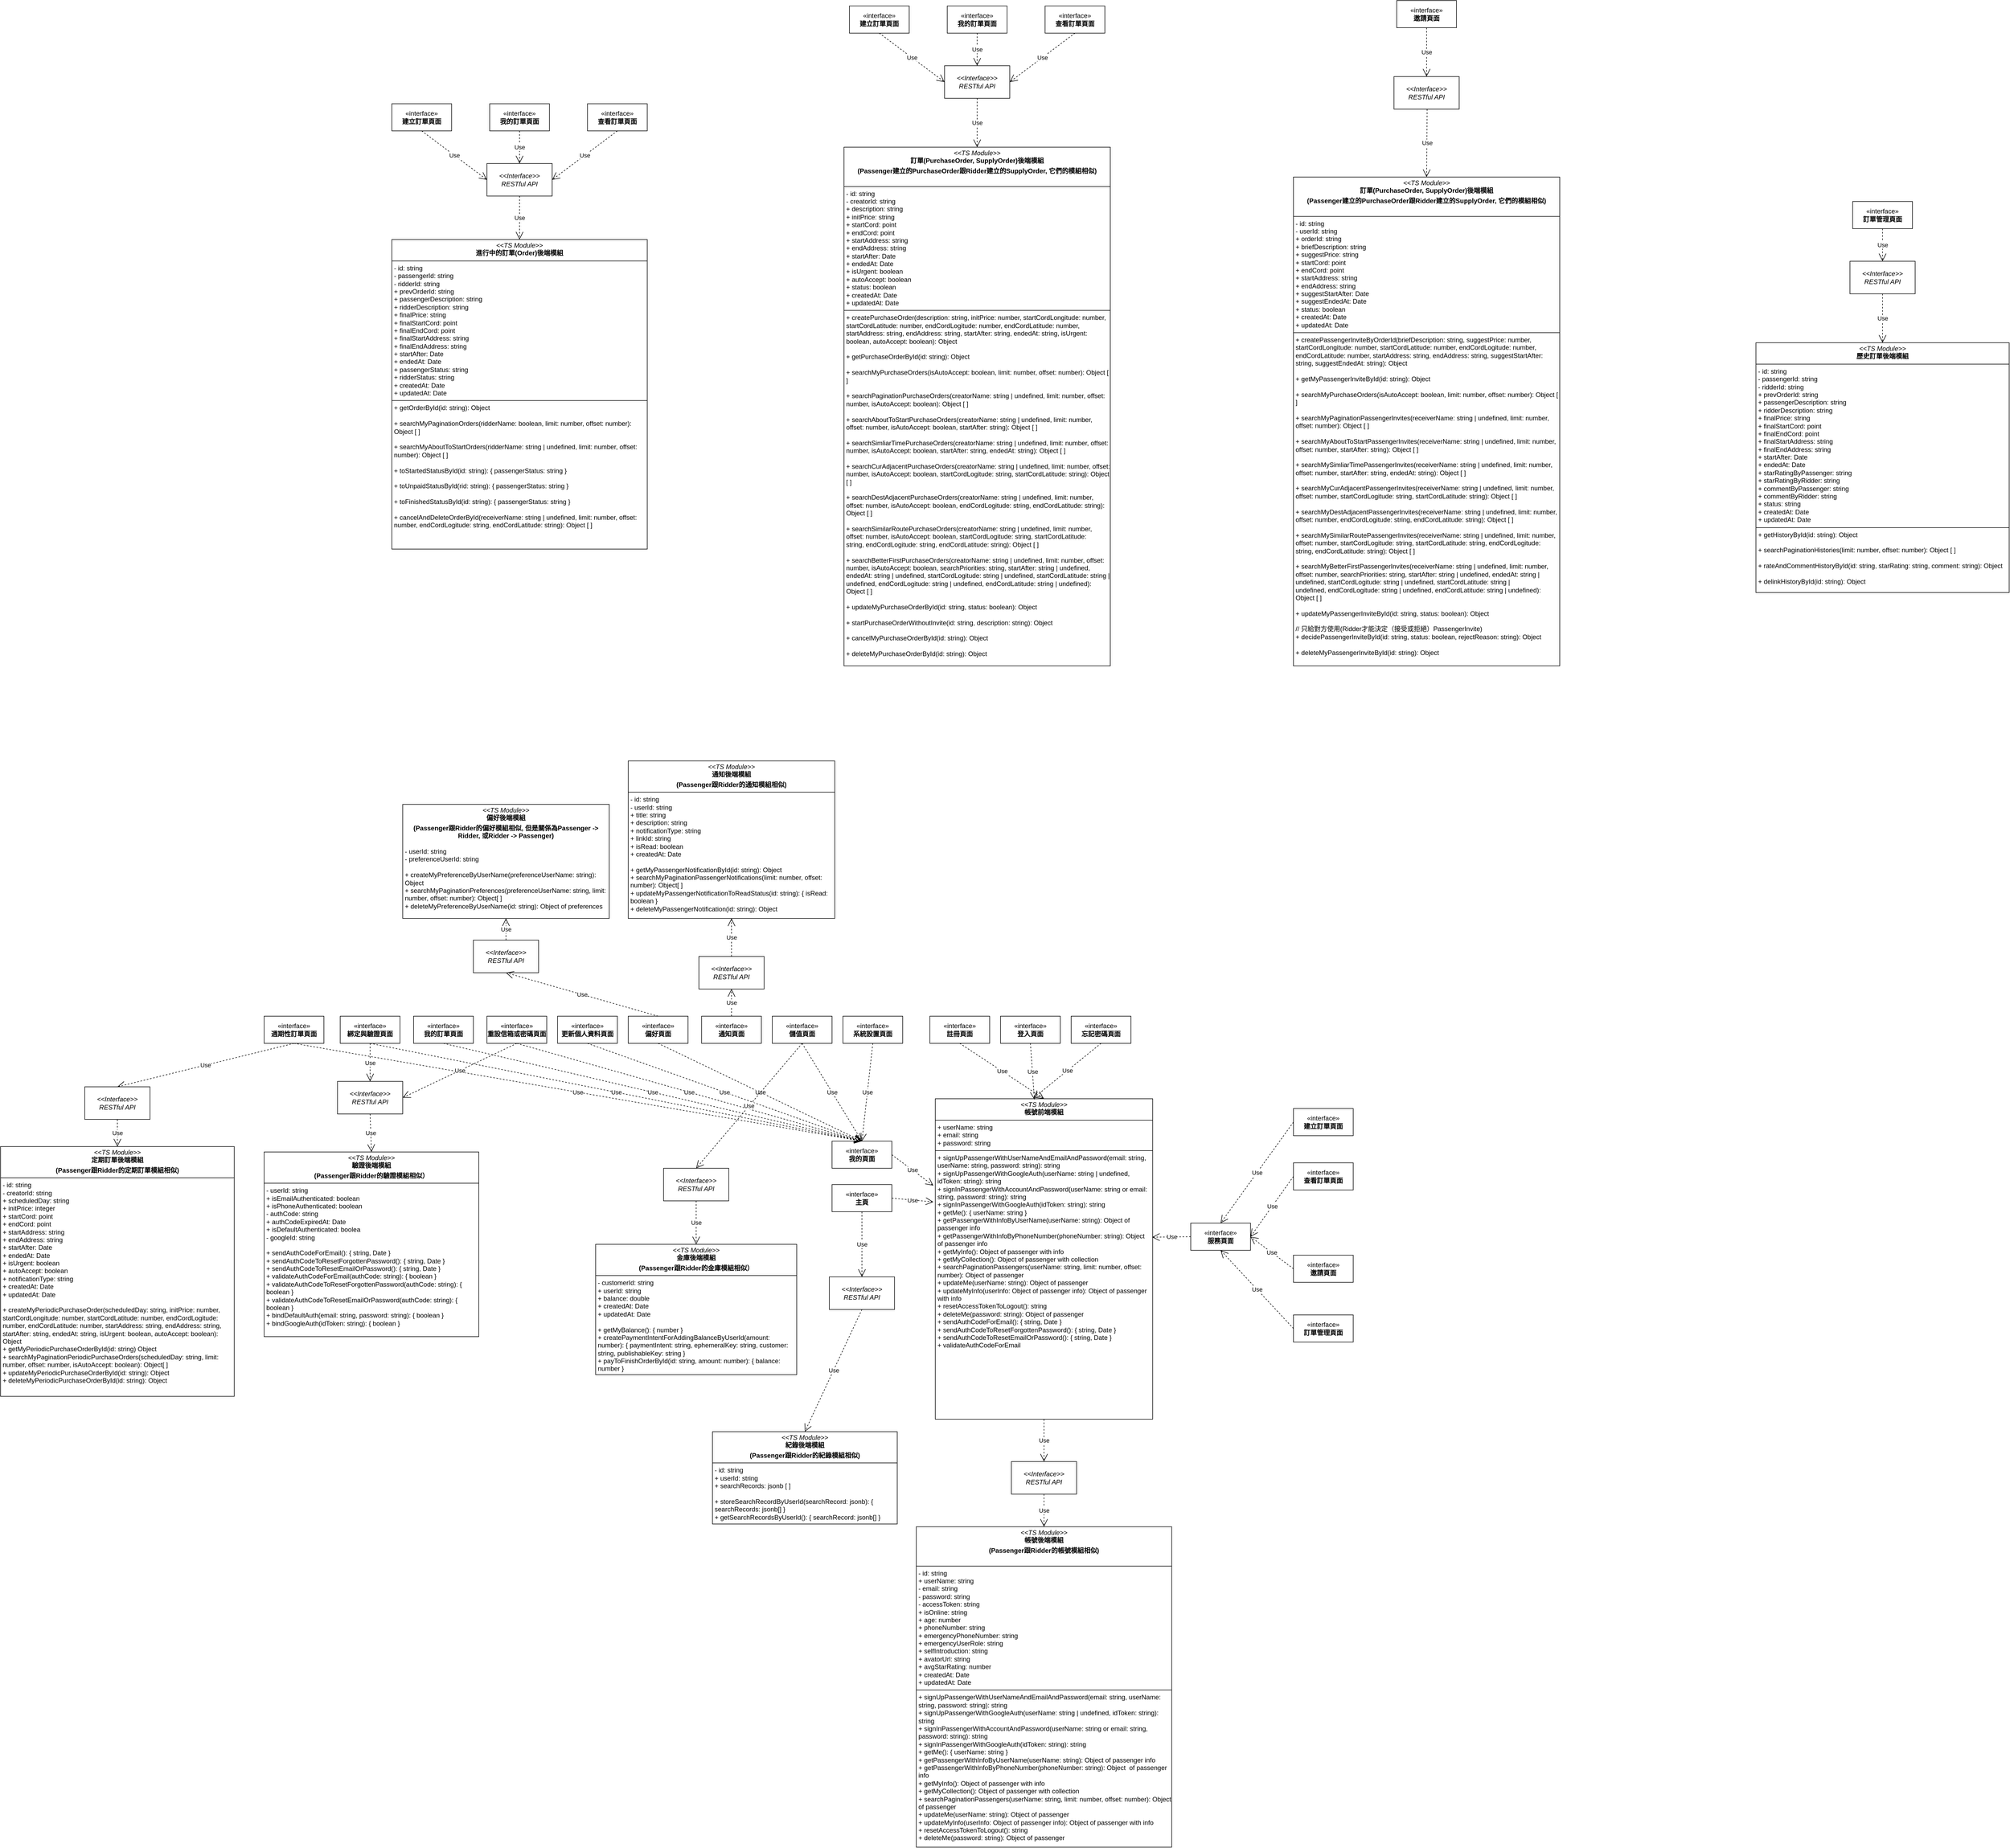 <mxfile version="25.0.2">
  <diagram id="C5RBs43oDa-KdzZeNtuy" name="Page-1">
    <mxGraphModel dx="6066" dy="5567" grid="1" gridSize="10" guides="1" tooltips="1" connect="1" arrows="1" fold="1" page="1" pageScale="1" pageWidth="827" pageHeight="1169" math="0" shadow="0">
      <root>
        <mxCell id="WIyWlLk6GJQsqaUBKTNV-0" />
        <mxCell id="WIyWlLk6GJQsqaUBKTNV-1" parent="WIyWlLk6GJQsqaUBKTNV-0" />
        <mxCell id="SSlFhgnDX2w9frVKNlzl-2" value="«interface»&lt;br&gt;&lt;b&gt;登入頁面&lt;/b&gt;" style="html=1;whiteSpace=wrap;" parent="WIyWlLk6GJQsqaUBKTNV-1" vertex="1">
          <mxGeometry x="-370" y="-600" width="110" height="50" as="geometry" />
        </mxCell>
        <mxCell id="SSlFhgnDX2w9frVKNlzl-3" value="«interface»&lt;br&gt;&lt;b&gt;註冊頁面&lt;/b&gt;" style="html=1;whiteSpace=wrap;" parent="WIyWlLk6GJQsqaUBKTNV-1" vertex="1">
          <mxGeometry x="-500" y="-600" width="110" height="50" as="geometry" />
        </mxCell>
        <mxCell id="SSlFhgnDX2w9frVKNlzl-4" value="«interface»&lt;br&gt;&lt;b&gt;主頁&lt;/b&gt;" style="html=1;whiteSpace=wrap;" parent="WIyWlLk6GJQsqaUBKTNV-1" vertex="1">
          <mxGeometry x="-680" y="-290" width="110" height="50" as="geometry" />
        </mxCell>
        <mxCell id="SSlFhgnDX2w9frVKNlzl-5" value="«interface»&lt;br&gt;&lt;b&gt;服務頁面&lt;/b&gt;" style="html=1;whiteSpace=wrap;" parent="WIyWlLk6GJQsqaUBKTNV-1" vertex="1">
          <mxGeometry x="-20" y="-219" width="110" height="50" as="geometry" />
        </mxCell>
        <mxCell id="SSlFhgnDX2w9frVKNlzl-6" value="«interface»&lt;br&gt;&lt;b&gt;我的頁面&lt;/b&gt;" style="html=1;whiteSpace=wrap;" parent="WIyWlLk6GJQsqaUBKTNV-1" vertex="1">
          <mxGeometry x="-680" y="-370" width="110" height="50" as="geometry" />
        </mxCell>
        <mxCell id="SSlFhgnDX2w9frVKNlzl-7" value="«interface»&lt;br&gt;&lt;b&gt;建立訂單頁面&lt;/b&gt;" style="html=1;whiteSpace=wrap;" parent="WIyWlLk6GJQsqaUBKTNV-1" vertex="1">
          <mxGeometry x="169" y="-430" width="110" height="50" as="geometry" />
        </mxCell>
        <mxCell id="SSlFhgnDX2w9frVKNlzl-8" value="«interface»&lt;br&gt;&lt;b&gt;邀請頁面&lt;/b&gt;" style="html=1;whiteSpace=wrap;" parent="WIyWlLk6GJQsqaUBKTNV-1" vertex="1">
          <mxGeometry x="169" y="-160" width="110" height="50" as="geometry" />
        </mxCell>
        <mxCell id="SSlFhgnDX2w9frVKNlzl-9" value="«interface»&lt;br&gt;&lt;b&gt;查看訂單頁面&lt;/b&gt;" style="html=1;whiteSpace=wrap;" parent="WIyWlLk6GJQsqaUBKTNV-1" vertex="1">
          <mxGeometry x="169" y="-330" width="110" height="50" as="geometry" />
        </mxCell>
        <mxCell id="SSlFhgnDX2w9frVKNlzl-10" value="«interface»&lt;br&gt;&lt;b&gt;訂單管理頁面&lt;/b&gt;" style="html=1;whiteSpace=wrap;" parent="WIyWlLk6GJQsqaUBKTNV-1" vertex="1">
          <mxGeometry x="169" y="-50" width="110" height="50" as="geometry" />
        </mxCell>
        <mxCell id="SSlFhgnDX2w9frVKNlzl-11" value="&lt;p style=&quot;margin:0px;margin-top:4px;text-align:center;&quot;&gt;&lt;i&gt;&amp;lt;&amp;lt;TS Module&amp;gt;&amp;gt;&lt;/i&gt;&lt;br&gt;&lt;b&gt;帳號前端&lt;/b&gt;&lt;b style=&quot;background-color: initial;&quot;&gt;模組&lt;/b&gt;&lt;/p&gt;&lt;hr size=&quot;1&quot; style=&quot;border-style:solid;&quot;&gt;&lt;p style=&quot;margin:0px;margin-left:4px;&quot;&gt;+ userName: string&lt;br&gt;+ email: string&lt;/p&gt;&lt;p style=&quot;margin:0px;margin-left:4px;&quot;&gt;+ password: string&lt;/p&gt;&lt;hr size=&quot;1&quot; style=&quot;border-style:solid;&quot;&gt;&lt;p style=&quot;margin:0px;margin-left:4px;&quot;&gt;+ signUpPassengerWithUserNameAndEmailAndPassword(email: string, userName: string, password: string): string&lt;/p&gt;&lt;p style=&quot;margin:0px;margin-left:4px;&quot;&gt;+ signUpPassengerWithGoogleAuth(userName: string | undefined, idToken: string): string&lt;/p&gt;&lt;p style=&quot;margin:0px;margin-left:4px;&quot;&gt;+&amp;nbsp;signInPassengerWithAccountAndPassword(userName: string or email: string, password: string): string&lt;/p&gt;&lt;p style=&quot;margin:0px;margin-left:4px;&quot;&gt;+&amp;nbsp;signInPassengerWithGoogleAuth(idToken: string): string&lt;/p&gt;&lt;p style=&quot;margin:0px;margin-left:4px;&quot;&gt;+&amp;nbsp;getMe(): { userName: string }&lt;/p&gt;&lt;p style=&quot;margin:0px;margin-left:4px;&quot;&gt;+&amp;nbsp;getPassengerWithInfoByUserName(userName: string): Object of passenger info&lt;/p&gt;&lt;p style=&quot;margin:0px;margin-left:4px;&quot;&gt;+&amp;nbsp;getPassengerWithInfoByPhoneNumber(phoneNumber: string): Object&amp;nbsp; of passenger info&lt;/p&gt;&lt;p style=&quot;margin:0px;margin-left:4px;&quot;&gt;+&amp;nbsp;getMyInfo(): Object of passenger with info&lt;/p&gt;&lt;p style=&quot;margin:0px;margin-left:4px;&quot;&gt;+&amp;nbsp;getMyCollection(): Object of passenger with collection&lt;/p&gt;&lt;p style=&quot;margin:0px;margin-left:4px;&quot;&gt;+&amp;nbsp;searchPaginationPassengers(userName: string, limit: number, offset: number): Object of passenger&lt;/p&gt;&lt;p style=&quot;margin:0px;margin-left:4px;&quot;&gt;+ updateMe(userName: string): Object of passenger&amp;nbsp;&lt;/p&gt;&lt;p style=&quot;margin:0px;margin-left:4px;&quot;&gt;+ updateMyInfo(userInfo: Object of passenger info): Object of passenger with info&lt;/p&gt;&lt;p style=&quot;margin:0px;margin-left:4px;&quot;&gt;+ resetAccessTokenToLogout(): string&lt;/p&gt;&lt;p style=&quot;margin:0px;margin-left:4px;&quot;&gt;+ deleteMe(password: string): Object of passenger&lt;/p&gt;&lt;p style=&quot;margin:0px;margin-left:4px;&quot;&gt;+ sendAuthCodeForEmail(): { string, Date }&lt;/p&gt;&lt;p style=&quot;margin:0px;margin-left:4px;&quot;&gt;+ sendAuthCodeToResetForgottenPassword(): { string, Date }&lt;/p&gt;&lt;p style=&quot;margin:0px;margin-left:4px;&quot;&gt;+ sendAuthCodeToResetEmailOrPassword(): { string, Date }&lt;/p&gt;&lt;p style=&quot;margin:0px;margin-left:4px;&quot;&gt;+ validateAuthCodeForEmail&lt;/p&gt;" style="verticalAlign=top;align=left;overflow=fill;html=1;whiteSpace=wrap;" parent="WIyWlLk6GJQsqaUBKTNV-1" vertex="1">
          <mxGeometry x="-490" y="-448" width="400" height="590" as="geometry" />
        </mxCell>
        <mxCell id="SSlFhgnDX2w9frVKNlzl-12" value="Use" style="endArrow=open;endSize=12;dashed=1;html=1;rounded=0;exitX=1;exitY=0.5;exitDx=0;exitDy=0;entryX=-0.009;entryY=0.271;entryDx=0;entryDy=0;entryPerimeter=0;" parent="WIyWlLk6GJQsqaUBKTNV-1" source="SSlFhgnDX2w9frVKNlzl-6" target="SSlFhgnDX2w9frVKNlzl-11" edge="1">
          <mxGeometry width="160" relative="1" as="geometry">
            <mxPoint x="-550" y="-230" as="sourcePoint" />
            <mxPoint x="-390" y="-230" as="targetPoint" />
          </mxGeometry>
        </mxCell>
        <mxCell id="SSlFhgnDX2w9frVKNlzl-13" value="Use" style="endArrow=open;endSize=12;dashed=1;html=1;rounded=0;exitX=0;exitY=0.5;exitDx=0;exitDy=0;entryX=0.997;entryY=0.432;entryDx=0;entryDy=0;entryPerimeter=0;" parent="WIyWlLk6GJQsqaUBKTNV-1" source="SSlFhgnDX2w9frVKNlzl-5" target="SSlFhgnDX2w9frVKNlzl-11" edge="1">
          <mxGeometry width="160" relative="1" as="geometry">
            <mxPoint x="-530" y="-310" as="sourcePoint" />
            <mxPoint x="-490" y="-220" as="targetPoint" />
          </mxGeometry>
        </mxCell>
        <mxCell id="SSlFhgnDX2w9frVKNlzl-14" value="Use" style="endArrow=open;endSize=12;dashed=1;html=1;rounded=0;exitX=1;exitY=0.5;exitDx=0;exitDy=0;entryX=-0.009;entryY=0.322;entryDx=0;entryDy=0;entryPerimeter=0;" parent="WIyWlLk6GJQsqaUBKTNV-1" source="SSlFhgnDX2w9frVKNlzl-4" target="SSlFhgnDX2w9frVKNlzl-11" edge="1">
          <mxGeometry width="160" relative="1" as="geometry">
            <mxPoint x="-540" y="-400" as="sourcePoint" />
            <mxPoint x="-380" y="-400" as="targetPoint" />
          </mxGeometry>
        </mxCell>
        <mxCell id="SSlFhgnDX2w9frVKNlzl-15" value="Use" style="endArrow=open;endSize=12;dashed=1;html=1;rounded=0;exitX=0.5;exitY=1;exitDx=0;exitDy=0;entryX=0.456;entryY=0.003;entryDx=0;entryDy=0;entryPerimeter=0;" parent="WIyWlLk6GJQsqaUBKTNV-1" source="SSlFhgnDX2w9frVKNlzl-2" target="SSlFhgnDX2w9frVKNlzl-11" edge="1">
          <mxGeometry width="160" relative="1" as="geometry">
            <mxPoint x="-600.0" y="-451.18" as="sourcePoint" />
            <mxPoint x="-435" y="-451.18" as="targetPoint" />
          </mxGeometry>
        </mxCell>
        <mxCell id="SSlFhgnDX2w9frVKNlzl-16" value="Use" style="endArrow=open;endSize=12;dashed=1;html=1;rounded=0;exitX=0.5;exitY=1;exitDx=0;exitDy=0;entryX=0.5;entryY=0;entryDx=0;entryDy=0;" parent="WIyWlLk6GJQsqaUBKTNV-1" source="SSlFhgnDX2w9frVKNlzl-3" target="SSlFhgnDX2w9frVKNlzl-11" edge="1">
          <mxGeometry width="160" relative="1" as="geometry">
            <mxPoint x="-780" y="-280" as="sourcePoint" />
            <mxPoint x="-620" y="-280" as="targetPoint" />
          </mxGeometry>
        </mxCell>
        <mxCell id="SSlFhgnDX2w9frVKNlzl-17" value="Use" style="endArrow=open;endSize=12;dashed=1;html=1;rounded=0;exitX=0;exitY=0.5;exitDx=0;exitDy=0;entryX=0.5;entryY=0;entryDx=0;entryDy=0;" parent="WIyWlLk6GJQsqaUBKTNV-1" source="SSlFhgnDX2w9frVKNlzl-7" target="SSlFhgnDX2w9frVKNlzl-5" edge="1">
          <mxGeometry width="160" relative="1" as="geometry">
            <mxPoint x="-441" y="-380" as="sourcePoint" />
            <mxPoint x="241.8" y="-440" as="targetPoint" />
          </mxGeometry>
        </mxCell>
        <mxCell id="SSlFhgnDX2w9frVKNlzl-18" value="Use" style="endArrow=open;endSize=12;dashed=1;html=1;rounded=0;exitX=0;exitY=0.5;exitDx=0;exitDy=0;entryX=1;entryY=0.5;entryDx=0;entryDy=0;" parent="WIyWlLk6GJQsqaUBKTNV-1" source="SSlFhgnDX2w9frVKNlzl-9" target="SSlFhgnDX2w9frVKNlzl-5" edge="1">
          <mxGeometry width="160" relative="1" as="geometry">
            <mxPoint x="-431" y="-370" as="sourcePoint" />
            <mxPoint x="160" y="-270" as="targetPoint" />
          </mxGeometry>
        </mxCell>
        <mxCell id="SSlFhgnDX2w9frVKNlzl-19" value="Use" style="endArrow=open;endSize=12;dashed=1;html=1;rounded=0;exitX=0;exitY=0.5;exitDx=0;exitDy=0;entryX=1;entryY=0.5;entryDx=0;entryDy=0;" parent="WIyWlLk6GJQsqaUBKTNV-1" source="SSlFhgnDX2w9frVKNlzl-8" target="SSlFhgnDX2w9frVKNlzl-5" edge="1">
          <mxGeometry width="160" relative="1" as="geometry">
            <mxPoint x="-416" y="-154" as="sourcePoint" />
            <mxPoint x="249.2" y="-15.7" as="targetPoint" />
          </mxGeometry>
        </mxCell>
        <mxCell id="SSlFhgnDX2w9frVKNlzl-20" value="Use" style="endArrow=open;endSize=12;dashed=1;html=1;rounded=0;exitX=0;exitY=0.5;exitDx=0;exitDy=0;entryX=0.5;entryY=1;entryDx=0;entryDy=0;" parent="WIyWlLk6GJQsqaUBKTNV-1" source="SSlFhgnDX2w9frVKNlzl-10" target="SSlFhgnDX2w9frVKNlzl-5" edge="1">
          <mxGeometry width="160" relative="1" as="geometry">
            <mxPoint x="-406" y="-144" as="sourcePoint" />
            <mxPoint x="110" y="-240" as="targetPoint" />
          </mxGeometry>
        </mxCell>
        <mxCell id="SSlFhgnDX2w9frVKNlzl-24" value="«interface»&lt;br&gt;&lt;b&gt;忘記密碼頁面&lt;/b&gt;" style="html=1;whiteSpace=wrap;" parent="WIyWlLk6GJQsqaUBKTNV-1" vertex="1">
          <mxGeometry x="-240" y="-600" width="110" height="50" as="geometry" />
        </mxCell>
        <mxCell id="SSlFhgnDX2w9frVKNlzl-26" value="Use" style="endArrow=open;endSize=12;dashed=1;html=1;rounded=0;exitX=0.5;exitY=1;exitDx=0;exitDy=0;entryX=0.451;entryY=-0.002;entryDx=0;entryDy=0;entryPerimeter=0;" parent="WIyWlLk6GJQsqaUBKTNV-1" source="SSlFhgnDX2w9frVKNlzl-24" target="SSlFhgnDX2w9frVKNlzl-11" edge="1">
          <mxGeometry width="160" relative="1" as="geometry">
            <mxPoint x="-635" y="-540" as="sourcePoint" />
            <mxPoint x="-420" y="-400" as="targetPoint" />
          </mxGeometry>
        </mxCell>
        <mxCell id="SSlFhgnDX2w9frVKNlzl-27" value="«interface»&lt;br&gt;&lt;b&gt;重設信箱或密碼頁面&lt;/b&gt;" style="html=1;whiteSpace=wrap;" parent="WIyWlLk6GJQsqaUBKTNV-1" vertex="1">
          <mxGeometry x="-1315" y="-600" width="110" height="50" as="geometry" />
        </mxCell>
        <mxCell id="SSlFhgnDX2w9frVKNlzl-28" value="Use" style="endArrow=open;endSize=12;dashed=1;html=1;rounded=0;exitX=0.5;exitY=1;exitDx=0;exitDy=0;entryX=0.5;entryY=0;entryDx=0;entryDy=0;" parent="WIyWlLk6GJQsqaUBKTNV-1" source="SSlFhgnDX2w9frVKNlzl-27" target="SSlFhgnDX2w9frVKNlzl-6" edge="1">
          <mxGeometry width="160" relative="1" as="geometry">
            <mxPoint x="-505" y="-540" as="sourcePoint" />
            <mxPoint x="-420" y="-400" as="targetPoint" />
          </mxGeometry>
        </mxCell>
        <mxCell id="SSlFhgnDX2w9frVKNlzl-29" value="«interface»&lt;br&gt;&lt;b&gt;更新個人資料頁面&lt;/b&gt;" style="html=1;whiteSpace=wrap;" parent="WIyWlLk6GJQsqaUBKTNV-1" vertex="1">
          <mxGeometry x="-1185" y="-600" width="110" height="50" as="geometry" />
        </mxCell>
        <mxCell id="SSlFhgnDX2w9frVKNlzl-30" value="«interface»&lt;br&gt;&lt;b&gt;偏好頁面&lt;/b&gt;" style="html=1;whiteSpace=wrap;" parent="WIyWlLk6GJQsqaUBKTNV-1" vertex="1">
          <mxGeometry x="-1055" y="-600" width="110" height="50" as="geometry" />
        </mxCell>
        <mxCell id="SSlFhgnDX2w9frVKNlzl-31" value="Use" style="endArrow=open;endSize=12;dashed=1;html=1;rounded=0;exitX=0.5;exitY=1;exitDx=0;exitDy=0;entryX=0.5;entryY=0;entryDx=0;entryDy=0;" parent="WIyWlLk6GJQsqaUBKTNV-1" source="SSlFhgnDX2w9frVKNlzl-29" target="SSlFhgnDX2w9frVKNlzl-6" edge="1">
          <mxGeometry width="160" relative="1" as="geometry">
            <mxPoint x="-375" y="-540" as="sourcePoint" />
            <mxPoint x="-410" y="-390" as="targetPoint" />
          </mxGeometry>
        </mxCell>
        <mxCell id="SSlFhgnDX2w9frVKNlzl-32" value="Use" style="endArrow=open;endSize=12;dashed=1;html=1;rounded=0;exitX=0.5;exitY=1;exitDx=0;exitDy=0;entryX=0.5;entryY=0;entryDx=0;entryDy=0;" parent="WIyWlLk6GJQsqaUBKTNV-1" source="SSlFhgnDX2w9frVKNlzl-30" target="SSlFhgnDX2w9frVKNlzl-6" edge="1">
          <mxGeometry width="160" relative="1" as="geometry">
            <mxPoint x="-365" y="-530" as="sourcePoint" />
            <mxPoint x="-420" y="-400" as="targetPoint" />
          </mxGeometry>
        </mxCell>
        <mxCell id="SSlFhgnDX2w9frVKNlzl-33" value="«interface»&lt;br&gt;&lt;b&gt;儲值頁面&lt;/b&gt;" style="html=1;whiteSpace=wrap;" parent="WIyWlLk6GJQsqaUBKTNV-1" vertex="1">
          <mxGeometry x="-790" y="-600" width="110" height="50" as="geometry" />
        </mxCell>
        <mxCell id="SSlFhgnDX2w9frVKNlzl-35" value="Use" style="endArrow=open;endSize=12;dashed=1;html=1;rounded=0;exitX=0.5;exitY=1;exitDx=0;exitDy=0;entryX=0.5;entryY=0;entryDx=0;entryDy=0;" parent="WIyWlLk6GJQsqaUBKTNV-1" source="SSlFhgnDX2w9frVKNlzl-33" target="SSlFhgnDX2w9frVKNlzl-6" edge="1">
          <mxGeometry width="160" relative="1" as="geometry">
            <mxPoint x="-115" y="-540" as="sourcePoint" />
            <mxPoint x="-420" y="-400" as="targetPoint" />
          </mxGeometry>
        </mxCell>
        <mxCell id="SSlFhgnDX2w9frVKNlzl-36" value="«interface»&lt;br&gt;&lt;b&gt;系統設置頁面&lt;/b&gt;" style="html=1;whiteSpace=wrap;" parent="WIyWlLk6GJQsqaUBKTNV-1" vertex="1">
          <mxGeometry x="-660" y="-600" width="110" height="50" as="geometry" />
        </mxCell>
        <mxCell id="SSlFhgnDX2w9frVKNlzl-37" value="Use" style="endArrow=open;endSize=12;dashed=1;html=1;rounded=0;exitX=0.5;exitY=1;exitDx=0;exitDy=0;entryX=0.5;entryY=0;entryDx=0;entryDy=0;" parent="WIyWlLk6GJQsqaUBKTNV-1" source="SSlFhgnDX2w9frVKNlzl-36" target="SSlFhgnDX2w9frVKNlzl-6" edge="1">
          <mxGeometry width="160" relative="1" as="geometry">
            <mxPoint x="15" y="-540" as="sourcePoint" />
            <mxPoint x="-375" y="-391" as="targetPoint" />
          </mxGeometry>
        </mxCell>
        <mxCell id="SSlFhgnDX2w9frVKNlzl-39" value="«interface»&lt;br&gt;&lt;b&gt;我的訂單頁面&lt;/b&gt;" style="html=1;whiteSpace=wrap;" parent="WIyWlLk6GJQsqaUBKTNV-1" vertex="1">
          <mxGeometry x="-1450" y="-600" width="110" height="50" as="geometry" />
        </mxCell>
        <mxCell id="SSlFhgnDX2w9frVKNlzl-41" value="Use" style="endArrow=open;endSize=12;dashed=1;html=1;rounded=0;exitX=0.5;exitY=1;exitDx=0;exitDy=0;entryX=0.5;entryY=0;entryDx=0;entryDy=0;" parent="WIyWlLk6GJQsqaUBKTNV-1" source="SSlFhgnDX2w9frVKNlzl-39" target="SSlFhgnDX2w9frVKNlzl-6" edge="1">
          <mxGeometry width="160" relative="1" as="geometry">
            <mxPoint x="-1105" y="-530" as="sourcePoint" />
            <mxPoint x="-605" y="-350" as="targetPoint" />
          </mxGeometry>
        </mxCell>
        <mxCell id="SSlFhgnDX2w9frVKNlzl-42" value="&lt;p style=&quot;margin:0px;margin-top:4px;text-align:center;&quot;&gt;&lt;i&gt;&amp;lt;&amp;lt;TS Module&amp;gt;&amp;gt;&lt;/i&gt;&lt;br&gt;&lt;b&gt;驗證後端&lt;/b&gt;&lt;b style=&quot;background-color: initial;&quot;&gt;模組&lt;/b&gt;&lt;/p&gt;&lt;p style=&quot;margin:0px;margin-top:4px;text-align:center;&quot;&gt;&lt;b style=&quot;background-color: initial;&quot;&gt;(Passenger跟Ridder的驗證模組相似）&lt;/b&gt;&lt;b style=&quot;background-color: initial;&quot;&gt;&lt;br&gt;&lt;/b&gt;&lt;/p&gt;&lt;hr size=&quot;1&quot; style=&quot;border-style:solid;&quot;&gt;&lt;p style=&quot;margin:0px;margin-left:4px;&quot;&gt;- userId: string&lt;br&gt;+ isEmailAuthenticated: boolean&lt;/p&gt;&lt;p style=&quot;margin:0px;margin-left:4px;&quot;&gt;+ isPhoneAuthenticated: boolean&lt;/p&gt;&lt;p style=&quot;margin:0px;margin-left:4px;&quot;&gt;- authCode: string&lt;/p&gt;&lt;p style=&quot;margin:0px;margin-left:4px;&quot;&gt;+ authCodeExpiredAt: Date&lt;/p&gt;&lt;p style=&quot;margin:0px;margin-left:4px;&quot;&gt;+ isDefaultAuthenticated: boolea&lt;/p&gt;&lt;p style=&quot;margin:0px;margin-left:4px;&quot;&gt;- googleId: string&lt;/p&gt;&lt;p style=&quot;margin:0px;margin-left:4px;&quot;&gt;&lt;br&gt;&lt;/p&gt;&lt;p style=&quot;margin:0px;margin-left:4px;&quot;&gt;+ sendAuthCodeForEmail(): { string, Date }&lt;/p&gt;&lt;p style=&quot;margin:0px;margin-left:4px;&quot;&gt;+ sendAuthCodeToResetForgottenPassword(): { string, Date }&lt;/p&gt;&lt;p style=&quot;margin:0px;margin-left:4px;&quot;&gt;+ sendAuthCodeToResetEmailOrPassword(): { string, Date }&lt;/p&gt;&lt;p style=&quot;margin:0px;margin-left:4px;&quot;&gt;+ validateAuthCodeForEmail(authCode: string): { boolean }&lt;/p&gt;&lt;p style=&quot;margin:0px;margin-left:4px;&quot;&gt;+&amp;nbsp;validateAuthCodeToResetForgottenPassword(authCode: string): { boolean }&lt;/p&gt;&lt;p style=&quot;margin:0px;margin-left:4px;&quot;&gt;+&amp;nbsp;validateAuthCodeToResetEmailOrPassword(authCode: string): { boolean }&lt;/p&gt;&lt;p style=&quot;margin:0px;margin-left:4px;&quot;&gt;+ bindDefaultAuth(email: string, password: string): { boolean }&lt;/p&gt;&lt;p style=&quot;margin:0px;margin-left:4px;&quot;&gt;+ bindGoogleAuth(idToken: string): { boolean }&lt;/p&gt;" style="verticalAlign=top;align=left;overflow=fill;html=1;whiteSpace=wrap;" parent="WIyWlLk6GJQsqaUBKTNV-1" vertex="1">
          <mxGeometry x="-1725" y="-350" width="395" height="340" as="geometry" />
        </mxCell>
        <mxCell id="SSlFhgnDX2w9frVKNlzl-43" value="&lt;p style=&quot;margin:0px;margin-top:4px;text-align:center;&quot;&gt;&lt;i&gt;&amp;lt;&amp;lt;TS Module&amp;gt;&amp;gt;&lt;/i&gt;&lt;br&gt;&lt;b&gt;帳號後端&lt;/b&gt;&lt;b style=&quot;background-color: initial;&quot;&gt;模組&lt;/b&gt;&lt;/p&gt;&lt;p style=&quot;margin:0px;margin-top:4px;text-align:center;&quot;&gt;&lt;b style=&quot;background-color: initial;&quot;&gt;(Passenger跟Ridder的帳號模組相似)&lt;/b&gt;&lt;/p&gt;&lt;br&gt;&lt;hr size=&quot;1&quot; style=&quot;border-style:solid;&quot;&gt;&lt;p style=&quot;margin:0px;margin-left:4px;&quot;&gt;- id: string&lt;/p&gt;&lt;p style=&quot;margin:0px;margin-left:4px;&quot;&gt;+ userName: string&lt;br&gt;- email: string&lt;/p&gt;&lt;p style=&quot;margin:0px;margin-left:4px;&quot;&gt;- password: string&lt;/p&gt;&lt;p style=&quot;margin:0px;margin-left:4px;&quot;&gt;- accessToken: string&lt;/p&gt;&lt;p style=&quot;margin: 0px 0px 0px 4px;&quot;&gt;+ isOnline: string&lt;br&gt;+ age: number&lt;/p&gt;&lt;p style=&quot;margin: 0px 0px 0px 4px;&quot;&gt;+ phoneNumber: string&lt;/p&gt;&lt;p style=&quot;margin: 0px 0px 0px 4px;&quot;&gt;+ emergencyPhoneNumber: string&lt;/p&gt;&lt;p style=&quot;margin: 0px 0px 0px 4px;&quot;&gt;+ emergencyUserRole: string&lt;/p&gt;&lt;p style=&quot;margin: 0px 0px 0px 4px;&quot;&gt;+ selfIntroduction: string&lt;/p&gt;&lt;p style=&quot;margin: 0px 0px 0px 4px;&quot;&gt;+ avatorUrl: string&lt;/p&gt;&lt;p style=&quot;margin: 0px 0px 0px 4px;&quot;&gt;+ avgStarRating: number&lt;/p&gt;&lt;p style=&quot;margin: 0px 0px 0px 4px;&quot;&gt;+ createdAt: Date&lt;/p&gt;&lt;p style=&quot;margin: 0px 0px 0px 4px;&quot;&gt;+ updatedAt: Date&lt;/p&gt;&lt;hr size=&quot;1&quot; style=&quot;border-style:solid;&quot;&gt;&lt;p style=&quot;margin:0px;margin-left:4px;&quot;&gt;+ signUpPassengerWithUserNameAndEmailAndPassword(email: string, userName: string, password: string): string&lt;/p&gt;&lt;p style=&quot;margin:0px;margin-left:4px;&quot;&gt;+ signUpPassengerWithGoogleAuth(userName: string | undefined, idToken: string): string&lt;/p&gt;&lt;p style=&quot;margin:0px;margin-left:4px;&quot;&gt;+&amp;nbsp;signInPassengerWithAccountAndPassword(userName: string or email: string, password: string): string&lt;/p&gt;&lt;p style=&quot;margin:0px;margin-left:4px;&quot;&gt;+&amp;nbsp;signInPassengerWithGoogleAuth(idToken: string): string&lt;/p&gt;&lt;p style=&quot;margin:0px;margin-left:4px;&quot;&gt;+&amp;nbsp;getMe(): { userName: string }&lt;/p&gt;&lt;p style=&quot;margin:0px;margin-left:4px;&quot;&gt;+&amp;nbsp;getPassengerWithInfoByUserName(userName: string): Object of passenger info&lt;/p&gt;&lt;p style=&quot;margin:0px;margin-left:4px;&quot;&gt;+&amp;nbsp;getPassengerWithInfoByPhoneNumber(phoneNumber: string): Object&amp;nbsp; of passenger info&lt;/p&gt;&lt;p style=&quot;margin:0px;margin-left:4px;&quot;&gt;+&amp;nbsp;getMyInfo(): Object of passenger with info&lt;/p&gt;&lt;p style=&quot;margin:0px;margin-left:4px;&quot;&gt;+&amp;nbsp;getMyCollection(): Object of passenger with collection&lt;/p&gt;&lt;p style=&quot;margin:0px;margin-left:4px;&quot;&gt;+&amp;nbsp;searchPaginationPassengers(userName: string, limit: number, offset: number): Object of passenger&lt;/p&gt;&lt;p style=&quot;margin:0px;margin-left:4px;&quot;&gt;+ updateMe(userName: string): Object of passenger&amp;nbsp;&lt;/p&gt;&lt;p style=&quot;margin:0px;margin-left:4px;&quot;&gt;+ updateMyInfo(userInfo: Object of passenger info): Object of passenger with info&lt;/p&gt;&lt;p style=&quot;margin:0px;margin-left:4px;&quot;&gt;+ resetAccessTokenToLogout(): string&lt;/p&gt;&lt;p style=&quot;margin:0px;margin-left:4px;&quot;&gt;+ deleteMe(password: string): Object of passenger&lt;/p&gt;" style="verticalAlign=top;align=left;overflow=fill;html=1;whiteSpace=wrap;" parent="WIyWlLk6GJQsqaUBKTNV-1" vertex="1">
          <mxGeometry x="-525" y="340" width="470" height="590" as="geometry" />
        </mxCell>
        <mxCell id="SSlFhgnDX2w9frVKNlzl-45" value="&lt;p style=&quot;margin:0px;margin-top:4px;text-align:center;&quot;&gt;&lt;i&gt;&amp;lt;&amp;lt;TS Module&amp;gt;&amp;gt;&lt;/i&gt;&lt;br&gt;&lt;b&gt;金庫後端&lt;/b&gt;&lt;b style=&quot;background-color: initial;&quot;&gt;模組&lt;/b&gt;&lt;/p&gt;&lt;p style=&quot;margin:0px;margin-top:4px;text-align:center;&quot;&gt;&lt;b style=&quot;background-color: initial;&quot;&gt;(Passenger跟Ridder的金庫模組相似）&lt;/b&gt;&lt;br&gt;&lt;/p&gt;&lt;hr size=&quot;1&quot; style=&quot;border-style:solid;&quot;&gt;&lt;p style=&quot;margin:0px;margin-left:4px;&quot;&gt;- customerId: string&lt;br&gt;+ userId: string&lt;/p&gt;&lt;p style=&quot;margin:0px;margin-left:4px;&quot;&gt;+ balance: double&lt;/p&gt;&lt;p style=&quot;margin:0px;margin-left:4px;&quot;&gt;+ createdAt: Date&lt;/p&gt;&lt;p style=&quot;margin:0px;margin-left:4px;&quot;&gt;+ updatedAt: Date&lt;/p&gt;&lt;p style=&quot;margin:0px;margin-left:4px;&quot;&gt;&lt;br&gt;&lt;/p&gt;&lt;p style=&quot;margin:0px;margin-left:4px;&quot;&gt;+ getMyBalance(): { number }&lt;/p&gt;&lt;p style=&quot;margin:0px;margin-left:4px;&quot;&gt;+ createPaymentIntentForAddingBalanceByUserId(amount: number): { paymentIntent: string, ephemeralKey: string, customer: string, publishableKey: string&amp;nbsp;&lt;span style=&quot;background-color: initial;&quot;&gt;}&lt;/span&gt;&lt;/p&gt;&lt;p style=&quot;margin:0px;margin-left:4px;&quot;&gt;+ payToFinishOrderById(id: string, amount: number): { balance: number }&lt;/p&gt;" style="verticalAlign=top;align=left;overflow=fill;html=1;whiteSpace=wrap;" parent="WIyWlLk6GJQsqaUBKTNV-1" vertex="1">
          <mxGeometry x="-1115" y="-180" width="370" height="240" as="geometry" />
        </mxCell>
        <mxCell id="SSlFhgnDX2w9frVKNlzl-46" value="&lt;p style=&quot;margin:0px;margin-top:4px;text-align:center;&quot;&gt;&lt;i&gt;&amp;lt;&amp;lt;TS Module&amp;gt;&amp;gt;&lt;/i&gt;&lt;br&gt;&lt;b&gt;紀錄後端&lt;/b&gt;&lt;b style=&quot;background-color: initial;&quot;&gt;模組&lt;/b&gt;&lt;/p&gt;&lt;p style=&quot;margin:0px;margin-top:4px;text-align:center;&quot;&gt;&lt;b style=&quot;background-color: initial;&quot;&gt;(Passenger跟Ridder的紀錄模組相似)&lt;/b&gt;&lt;/p&gt;&lt;hr size=&quot;1&quot; style=&quot;border-style:solid;&quot;&gt;&lt;p style=&quot;margin:0px;margin-left:4px;&quot;&gt;- id: string&lt;br&gt;+ userId: string&lt;/p&gt;&lt;p style=&quot;margin:0px;margin-left:4px;&quot;&gt;+ searchRecords: jsonb [ ]&lt;/p&gt;&lt;p style=&quot;margin:0px;margin-left:4px;&quot;&gt;&lt;br&gt;&lt;/p&gt;&lt;p style=&quot;margin:0px;margin-left:4px;&quot;&gt;+ storeSearchRecordByUserId(searchRecord: jsonb): { searchRecords: jsonb[] }&lt;/p&gt;&lt;p style=&quot;margin:0px;margin-left:4px;&quot;&gt;+ getSearchRecordsByUserId(): { searchRecord: jsonb[]&amp;nbsp;&lt;span style=&quot;background-color: initial;&quot;&gt;}&lt;/span&gt;&lt;/p&gt;" style="verticalAlign=top;align=left;overflow=fill;html=1;whiteSpace=wrap;" parent="WIyWlLk6GJQsqaUBKTNV-1" vertex="1">
          <mxGeometry x="-900" y="165" width="340" height="170" as="geometry" />
        </mxCell>
        <mxCell id="SSlFhgnDX2w9frVKNlzl-48" value="&lt;p style=&quot;margin:0px;margin-top:4px;text-align:center;&quot;&gt;&lt;i&gt;&amp;lt;&amp;lt;TS Module&amp;gt;&amp;gt;&lt;/i&gt;&lt;br&gt;&lt;b&gt;通知後端&lt;/b&gt;&lt;b style=&quot;background-color: initial;&quot;&gt;模組&lt;/b&gt;&lt;/p&gt;&lt;p style=&quot;margin:0px;margin-top:4px;text-align:center;&quot;&gt;&lt;b style=&quot;background-color: initial;&quot;&gt;(Passenger跟Ridder的通知模組相似)&lt;/b&gt;&lt;b style=&quot;background-color: initial;&quot;&gt;&lt;br&gt;&lt;/b&gt;&lt;/p&gt;&lt;hr size=&quot;1&quot; style=&quot;border-style:solid;&quot;&gt;&lt;p style=&quot;margin:0px;margin-left:4px;&quot;&gt;- id: string&lt;br&gt;- userId: string&lt;/p&gt;&lt;p style=&quot;margin:0px;margin-left:4px;&quot;&gt;+ title: string&lt;/p&gt;&lt;p style=&quot;margin:0px;margin-left:4px;&quot;&gt;+ description: string&lt;/p&gt;&lt;p style=&quot;margin:0px;margin-left:4px;&quot;&gt;+ notificationType: string&lt;/p&gt;&lt;p style=&quot;margin:0px;margin-left:4px;&quot;&gt;+ linkId: string&lt;/p&gt;&lt;p style=&quot;margin:0px;margin-left:4px;&quot;&gt;+ isRead: boolean&lt;/p&gt;&lt;p style=&quot;margin:0px;margin-left:4px;&quot;&gt;+ createdAt: Date&lt;/p&gt;&lt;p style=&quot;margin:0px;margin-left:4px;&quot;&gt;&lt;br&gt;&lt;/p&gt;&lt;p style=&quot;margin:0px;margin-left:4px;&quot;&gt;+ getMyPassengerNotificationById(id: string): Object&lt;/p&gt;&lt;p style=&quot;margin:0px;margin-left:4px;&quot;&gt;+ searchMyPaginationPassengerNotifications(limit: number, offset: number): Object[ ]&lt;/p&gt;&lt;p style=&quot;margin:0px;margin-left:4px;&quot;&gt;+ updateMyPassengerNotificationToReadStatus(id: string): { isRead: boolean }&lt;/p&gt;&lt;p style=&quot;margin:0px;margin-left:4px;&quot;&gt;+&amp;nbsp;deleteMyPassengerNotification(id: string): Object&lt;/p&gt;" style="verticalAlign=top;align=left;overflow=fill;html=1;whiteSpace=wrap;" parent="WIyWlLk6GJQsqaUBKTNV-1" vertex="1">
          <mxGeometry x="-1055" y="-1070" width="380" height="290" as="geometry" />
        </mxCell>
        <mxCell id="SSlFhgnDX2w9frVKNlzl-49" value="&lt;p style=&quot;margin:0px;margin-top:4px;text-align:center;&quot;&gt;&lt;i&gt;&amp;lt;&amp;lt;TS Module&amp;gt;&amp;gt;&lt;/i&gt;&lt;br&gt;&lt;b&gt;偏好後端&lt;/b&gt;&lt;b style=&quot;background-color: initial;&quot;&gt;模組&lt;/b&gt;&lt;/p&gt;&lt;p style=&quot;margin:0px;margin-top:4px;text-align:center;&quot;&gt;&lt;b style=&quot;background-color: initial;&quot;&gt;(Passenger跟Ridder的偏好模組相似, 但是關係為Passenger -&amp;gt; Ridder, 或Ridder -&amp;gt; Passenger)&lt;/b&gt;&lt;b style=&quot;background-color: initial;&quot;&gt;&lt;br&gt;&lt;/b&gt;&lt;/p&gt;&lt;p style=&quot;margin:0px;margin-left:4px;&quot;&gt;&lt;br&gt;- userId: string&lt;/p&gt;&lt;p style=&quot;margin:0px;margin-left:4px;&quot;&gt;- preferenceUserId: string&lt;/p&gt;&lt;p style=&quot;margin:0px;margin-left:4px;&quot;&gt;&lt;br&gt;&lt;/p&gt;&lt;p style=&quot;margin:0px;margin-left:4px;&quot;&gt;+ createMyPreferenceByUserName(preferenceUserName: string): Object&lt;/p&gt;&lt;p style=&quot;margin:0px;margin-left:4px;&quot;&gt;+ searchMyPaginationPreferences(preferenceUserName: string, limit: number, offset: number): Object[ ]&lt;/p&gt;&lt;p style=&quot;margin:0px;margin-left:4px;&quot;&gt;+&amp;nbsp;deleteMyPreferenceByUserName(id: string): Object of preferences&lt;/p&gt;" style="verticalAlign=top;align=left;overflow=fill;html=1;whiteSpace=wrap;" parent="WIyWlLk6GJQsqaUBKTNV-1" vertex="1">
          <mxGeometry x="-1470" y="-990" width="380" height="210" as="geometry" />
        </mxCell>
        <mxCell id="SSlFhgnDX2w9frVKNlzl-53" value="&lt;p style=&quot;margin:0px;margin-top:4px;text-align:center;&quot;&gt;&lt;i&gt;&amp;lt;&amp;lt;TS Module&amp;gt;&amp;gt;&lt;/i&gt;&lt;br&gt;&lt;b&gt;進行中的訂單(Order)後端&lt;/b&gt;&lt;b style=&quot;background-color: initial;&quot;&gt;模組&lt;/b&gt;&lt;/p&gt;&lt;hr size=&quot;1&quot; style=&quot;border-style:solid;&quot;&gt;&lt;p style=&quot;margin:0px;margin-left:4px;&quot;&gt;- id: string&lt;/p&gt;&lt;p style=&quot;margin:0px;margin-left:4px;&quot;&gt;- passengerId: string&lt;/p&gt;&lt;p style=&quot;margin:0px;margin-left:4px;&quot;&gt;- ridderId: string&lt;/p&gt;&lt;p style=&quot;margin:0px;margin-left:4px;&quot;&gt;+ prevOrderId: string&lt;br&gt;+ passengerDescription: string&lt;/p&gt;&lt;p style=&quot;margin:0px;margin-left:4px;&quot;&gt;+ ridder&lt;span style=&quot;background-color: initial;&quot;&gt;Description: string&lt;/span&gt;&lt;/p&gt;&lt;p style=&quot;margin:0px;margin-left:4px;&quot;&gt;+ finalPrice: string&lt;/p&gt;&lt;p style=&quot;margin:0px;margin-left:4px;&quot;&gt;+ finalStartCord: point&lt;/p&gt;&lt;p style=&quot;margin: 0px 0px 0px 4px;&quot;&gt;+ finalEndCord: point&lt;br&gt;+ finalStartAddress: string&lt;/p&gt;&lt;p style=&quot;margin: 0px 0px 0px 4px;&quot;&gt;+ finalEndAddress: string&lt;/p&gt;&lt;p style=&quot;margin: 0px 0px 0px 4px;&quot;&gt;+ startAfter: Date&lt;/p&gt;&lt;p style=&quot;margin: 0px 0px 0px 4px;&quot;&gt;+ endedAt: Date&lt;/p&gt;&lt;p style=&quot;margin: 0px 0px 0px 4px;&quot;&gt;+ passengerStatus: string&lt;/p&gt;&lt;p style=&quot;margin: 0px 0px 0px 4px;&quot;&gt;+ ridderStatus: string&lt;br&gt;&lt;/p&gt;&lt;p style=&quot;margin: 0px 0px 0px 4px;&quot;&gt;+ createdAt: Date&lt;/p&gt;&lt;p style=&quot;margin: 0px 0px 0px 4px;&quot;&gt;+ updatedAt: Date&lt;/p&gt;&lt;hr size=&quot;1&quot; style=&quot;border-style:solid;&quot;&gt;&lt;p style=&quot;margin:0px;margin-left:4px;&quot;&gt;+ getOrderById(id: string): Object&lt;/p&gt;&lt;p style=&quot;margin:0px;margin-left:4px;&quot;&gt;&lt;br&gt;&lt;/p&gt;&lt;p style=&quot;margin:0px;margin-left:4px;&quot;&gt;+&amp;nbsp;searchMyPaginationOrders(ridderName: boolean, limit: number, offset: number): Object [ ]&lt;/p&gt;&lt;p style=&quot;margin:0px;margin-left:4px;&quot;&gt;&lt;br&gt;&lt;/p&gt;&lt;p style=&quot;margin:0px;margin-left:4px;&quot;&gt;+&amp;nbsp;searchMyAboutToStartOrders(ridderName: string | undefined, limit: number, offset: number): Object [ ]&amp;nbsp;&lt;/p&gt;&lt;p style=&quot;margin:0px;margin-left:4px;&quot;&gt;&lt;br&gt;&lt;/p&gt;&lt;p style=&quot;margin:0px;margin-left:4px;&quot;&gt;+&amp;nbsp;toStartedStatusById(id&lt;span style=&quot;background-color: initial;&quot;&gt;: string&lt;/span&gt;&lt;span style=&quot;background-color: initial;&quot;&gt;): { passengerStatus: string }&lt;/span&gt;&lt;/p&gt;&lt;p style=&quot;margin:0px;margin-left:4px;&quot;&gt;&lt;span style=&quot;background-color: initial;&quot;&gt;&lt;br&gt;&lt;/span&gt;&lt;/p&gt;&lt;p style=&quot;margin:0px;margin-left:4px;&quot;&gt;+&amp;nbsp;toUnpaidStatusById(rid&lt;span style=&quot;background-color: initial;&quot;&gt;: string&lt;/span&gt;&lt;span style=&quot;background-color: initial;&quot;&gt;):&amp;nbsp;&lt;/span&gt;&lt;span style=&quot;background-color: initial;&quot;&gt;{ passengerStatus: string }&lt;/span&gt;&lt;/p&gt;&lt;p style=&quot;margin:0px;margin-left:4px;&quot;&gt;&lt;span style=&quot;background-color: initial;&quot;&gt;&lt;br&gt;&lt;/span&gt;&lt;/p&gt;&lt;p style=&quot;margin:0px;margin-left:4px;&quot;&gt;+&amp;nbsp;toFinishedStatusById(id&lt;span style=&quot;background-color: initial;&quot;&gt;: string&lt;/span&gt;&lt;span style=&quot;background-color: initial;&quot;&gt;):&amp;nbsp;&lt;/span&gt;&lt;span style=&quot;background-color: initial;&quot;&gt;{ passengerStatus: string }&lt;/span&gt;&lt;/p&gt;&lt;p style=&quot;margin:0px;margin-left:4px;&quot;&gt;&lt;span style=&quot;background-color: initial;&quot;&gt;&lt;br&gt;&lt;/span&gt;&lt;/p&gt;&lt;p style=&quot;margin:0px;margin-left:4px;&quot;&gt;+&amp;nbsp;cancelAndDeleteOrderById(receiverName&lt;span style=&quot;background-color: initial;&quot;&gt;: string | undefined, limit: number, offset: number, endCordLogitude: string, endCordLatitude: string&lt;/span&gt;&lt;span style=&quot;background-color: initial;&quot;&gt;): Object [ ]&lt;/span&gt;&lt;/p&gt;" style="verticalAlign=top;align=left;overflow=fill;html=1;whiteSpace=wrap;" parent="WIyWlLk6GJQsqaUBKTNV-1" vertex="1">
          <mxGeometry x="-1490" y="-2030" width="470" height="570" as="geometry" />
        </mxCell>
        <mxCell id="SSlFhgnDX2w9frVKNlzl-54" value="&lt;p style=&quot;margin:0px;margin-top:4px;text-align:center;&quot;&gt;&lt;i&gt;&amp;lt;&amp;lt;TS Module&amp;gt;&amp;gt;&lt;/i&gt;&lt;br&gt;&lt;b&gt;定期訂單後端&lt;/b&gt;&lt;b style=&quot;background-color: initial;&quot;&gt;模組&lt;/b&gt;&lt;/p&gt;&lt;p style=&quot;margin:0px;margin-top:4px;text-align:center;&quot;&gt;&lt;b style=&quot;background-color: initial;&quot;&gt;(Passenger跟Ridder的定期訂單模組相似)&lt;/b&gt;&lt;b style=&quot;background-color: initial;&quot;&gt;&lt;br&gt;&lt;/b&gt;&lt;/p&gt;&lt;hr size=&quot;1&quot; style=&quot;border-style:solid;&quot;&gt;&lt;p style=&quot;margin:0px;margin-left:4px;&quot;&gt;- id: string&lt;br&gt;- creatorId: string&lt;/p&gt;&lt;p style=&quot;margin:0px;margin-left:4px;&quot;&gt;+ scheduledDay: string&lt;/p&gt;&lt;p style=&quot;margin:0px;margin-left:4px;&quot;&gt;+ initPrice: integer&lt;/p&gt;&lt;p style=&quot;margin:0px;margin-left:4px;&quot;&gt;+ startCord: point&lt;/p&gt;&lt;p style=&quot;margin:0px;margin-left:4px;&quot;&gt;+ endCord: point&lt;br&gt;&lt;/p&gt;&lt;p style=&quot;margin:0px;margin-left:4px;&quot;&gt;+ startAddress: string&lt;/p&gt;&lt;p style=&quot;margin:0px;margin-left:4px;&quot;&gt;+ endAddress: string&lt;/p&gt;&lt;p style=&quot;margin:0px;margin-left:4px;&quot;&gt;+ startAfter: Date&lt;/p&gt;&lt;p style=&quot;margin:0px;margin-left:4px;&quot;&gt;+ endedAt: Date&lt;/p&gt;&lt;p style=&quot;margin:0px;margin-left:4px;&quot;&gt;+ isUrgent: boolean&lt;/p&gt;&lt;p style=&quot;margin:0px;margin-left:4px;&quot;&gt;+ autoAccept: boolean&lt;/p&gt;&lt;p style=&quot;margin:0px;margin-left:4px;&quot;&gt;+ notificationType: string&lt;/p&gt;&lt;p style=&quot;margin:0px;margin-left:4px;&quot;&gt;+ createdAt: Date&lt;/p&gt;&lt;p style=&quot;margin:0px;margin-left:4px;&quot;&gt;+ updatedAt: Date&lt;/p&gt;&lt;p style=&quot;margin:0px;margin-left:4px;&quot;&gt;&lt;br&gt;&lt;/p&gt;&lt;p style=&quot;margin:0px;margin-left:4px;&quot;&gt;+ createMyPeriodicPurchaseOrder(scheduledDay: string, initPrice: number, startCordLongitude: number, startCordLatitude: number, endCordLogitude: number, endCordLatitude: number, startAddress: string, endAddress: string, startAfter: string, endedAt: string, isUrgent: boolean, autoAccept: boolean): Object&lt;/p&gt;&lt;p style=&quot;margin:0px;margin-left:4px;&quot;&gt;+&amp;nbsp;getMyPeriodicPurchaseOrderById(id: string) Object&lt;/p&gt;&lt;p style=&quot;margin:0px;margin-left:4px;&quot;&gt;+ searchMyPaginationPeriodicPurchaseOrders(&lt;span style=&quot;background-color: initial;&quot;&gt;scheduledDay: string,&amp;nbsp;&lt;/span&gt;&lt;span style=&quot;background-color: initial;&quot;&gt;limit: number, offset: number, isAutoAccept: boolean): Object[ ]&lt;/span&gt;&lt;/p&gt;&lt;p style=&quot;margin:0px;margin-left:4px;&quot;&gt;+ updateMyPeriodicPurchaseOrderById(id: string): Object&lt;/p&gt;&lt;p style=&quot;margin:0px;margin-left:4px;&quot;&gt;+&amp;nbsp;deleteMyPeriodicPurchaseOrderById(id: string): Object&lt;/p&gt;" style="verticalAlign=top;align=left;overflow=fill;html=1;whiteSpace=wrap;" parent="WIyWlLk6GJQsqaUBKTNV-1" vertex="1">
          <mxGeometry x="-2210" y="-360" width="430" height="460" as="geometry" />
        </mxCell>
        <mxCell id="SSlFhgnDX2w9frVKNlzl-55" value="&lt;p style=&quot;margin:0px;margin-top:4px;text-align:center;&quot;&gt;&lt;i&gt;&amp;lt;&amp;lt;TS Module&amp;gt;&amp;gt;&lt;/i&gt;&lt;br&gt;&lt;b&gt;歷史訂單後端&lt;/b&gt;&lt;b style=&quot;background-color: initial;&quot;&gt;模組&lt;/b&gt;&lt;/p&gt;&lt;hr size=&quot;1&quot; style=&quot;border-style:solid;&quot;&gt;&lt;p style=&quot;margin:0px;margin-left:4px;&quot;&gt;- id: string&lt;/p&gt;&lt;p style=&quot;margin:0px;margin-left:4px;&quot;&gt;- passengerId: string&lt;/p&gt;&lt;p style=&quot;margin:0px;margin-left:4px;&quot;&gt;- ridderId: string&lt;/p&gt;&lt;p style=&quot;margin:0px;margin-left:4px;&quot;&gt;+ prevOrderId: string&lt;br&gt;+ passengerDescription: string&lt;/p&gt;&lt;p style=&quot;margin:0px;margin-left:4px;&quot;&gt;+ ridder&lt;span style=&quot;background-color: initial;&quot;&gt;Description: string&lt;/span&gt;&lt;/p&gt;&lt;p style=&quot;margin:0px;margin-left:4px;&quot;&gt;+ finalPrice: string&lt;/p&gt;&lt;p style=&quot;margin:0px;margin-left:4px;&quot;&gt;+ finalStartCord: point&lt;/p&gt;&lt;p style=&quot;margin: 0px 0px 0px 4px;&quot;&gt;+ finalEndCord: point&lt;br&gt;+ finalStartAddress: string&lt;/p&gt;&lt;p style=&quot;margin: 0px 0px 0px 4px;&quot;&gt;+ finalEndAddress: string&lt;/p&gt;&lt;p style=&quot;margin: 0px 0px 0px 4px;&quot;&gt;+ startAfter: Date&lt;/p&gt;&lt;p style=&quot;margin: 0px 0px 0px 4px;&quot;&gt;+ endedAt: Date&lt;/p&gt;&lt;p style=&quot;margin: 0px 0px 0px 4px;&quot;&gt;+ starRatingByPassenger: string&lt;/p&gt;&lt;p style=&quot;margin: 0px 0px 0px 4px;&quot;&gt;+ starRatingByRidder: string&lt;/p&gt;&lt;p style=&quot;margin: 0px 0px 0px 4px;&quot;&gt;+ commentByPassenger: string&lt;/p&gt;&lt;p style=&quot;margin: 0px 0px 0px 4px;&quot;&gt;+ commentByRidder: string&lt;/p&gt;&lt;p style=&quot;margin: 0px 0px 0px 4px;&quot;&gt;+ status: string&lt;/p&gt;&lt;p style=&quot;margin: 0px 0px 0px 4px;&quot;&gt;+ createdAt: Date&lt;/p&gt;&lt;p style=&quot;margin: 0px 0px 0px 4px;&quot;&gt;+ updatedAt: Date&lt;/p&gt;&lt;hr size=&quot;1&quot; style=&quot;border-style:solid;&quot;&gt;&lt;p style=&quot;margin:0px;margin-left:4px;&quot;&gt;+ getHistoryById(id: string): Object&lt;/p&gt;&lt;p style=&quot;margin:0px;margin-left:4px;&quot;&gt;&lt;br&gt;&lt;/p&gt;&lt;p style=&quot;margin:0px;margin-left:4px;&quot;&gt;+&amp;nbsp;searchPaginationHistories(limit: number, offset: number): Object [ ]&lt;/p&gt;&lt;p style=&quot;margin:0px;margin-left:4px;&quot;&gt;&lt;br&gt;&lt;/p&gt;&lt;p style=&quot;margin:0px;margin-left:4px;&quot;&gt;+&amp;nbsp;rateAndCommentHistoryById(id: string, starRating: string, comment: string): Object&lt;/p&gt;&lt;p style=&quot;margin:0px;margin-left:4px;&quot;&gt;&lt;br&gt;&lt;/p&gt;&lt;p style=&quot;margin:0px;margin-left:4px;&quot;&gt;+&amp;nbsp;&lt;span style=&quot;background-color: initial;&quot;&gt;delinkHistoryById(id: string): Object&lt;/span&gt;&lt;/p&gt;" style="verticalAlign=top;align=left;overflow=fill;html=1;whiteSpace=wrap;" parent="WIyWlLk6GJQsqaUBKTNV-1" vertex="1">
          <mxGeometry x="1020" y="-1840" width="466" height="460" as="geometry" />
        </mxCell>
        <mxCell id="SSlFhgnDX2w9frVKNlzl-56" value="Use" style="endArrow=open;endSize=12;dashed=1;html=1;rounded=0;exitX=0.5;exitY=1;exitDx=0;exitDy=0;entryX=0.5;entryY=0;entryDx=0;entryDy=0;" parent="WIyWlLk6GJQsqaUBKTNV-1" source="SSlFhgnDX2w9frVKNlzl-11" target="SSlFhgnDX2w9frVKNlzl-58" edge="1">
          <mxGeometry width="160" relative="1" as="geometry">
            <mxPoint x="-560" y="-179" as="sourcePoint" />
            <mxPoint x="-482" y="-211" as="targetPoint" />
          </mxGeometry>
        </mxCell>
        <mxCell id="SSlFhgnDX2w9frVKNlzl-58" value="&lt;i&gt;&amp;lt;&amp;lt;Interface&amp;gt;&amp;gt;&lt;/i&gt;&lt;div&gt;&lt;i&gt;RESTful API&lt;/i&gt;&lt;/div&gt;" style="rounded=0;whiteSpace=wrap;html=1;" parent="WIyWlLk6GJQsqaUBKTNV-1" vertex="1">
          <mxGeometry x="-350" y="220" width="120" height="60" as="geometry" />
        </mxCell>
        <mxCell id="SSlFhgnDX2w9frVKNlzl-60" value="Use" style="endArrow=open;endSize=12;dashed=1;html=1;rounded=0;exitX=0.5;exitY=1;exitDx=0;exitDy=0;entryX=0.5;entryY=0;entryDx=0;entryDy=0;" parent="WIyWlLk6GJQsqaUBKTNV-1" source="SSlFhgnDX2w9frVKNlzl-58" target="SSlFhgnDX2w9frVKNlzl-43" edge="1">
          <mxGeometry width="160" relative="1" as="geometry">
            <mxPoint x="-280" y="152" as="sourcePoint" />
            <mxPoint x="-280" y="230" as="targetPoint" />
          </mxGeometry>
        </mxCell>
        <mxCell id="SSlFhgnDX2w9frVKNlzl-61" value="Use" style="endArrow=open;endSize=12;dashed=1;html=1;rounded=0;entryX=0.5;entryY=0;entryDx=0;entryDy=0;exitX=0.5;exitY=1;exitDx=0;exitDy=0;" parent="WIyWlLk6GJQsqaUBKTNV-1" source="SSlFhgnDX2w9frVKNlzl-104" target="SSlFhgnDX2w9frVKNlzl-82" edge="1">
          <mxGeometry x="0.002" width="160" relative="1" as="geometry">
            <mxPoint x="1243" y="-2560" as="sourcePoint" />
            <mxPoint x="1283" y="-2370" as="targetPoint" />
            <mxPoint as="offset" />
          </mxGeometry>
        </mxCell>
        <mxCell id="SSlFhgnDX2w9frVKNlzl-62" value="«interface»&lt;br&gt;&lt;b&gt;週期性訂單頁面&lt;/b&gt;" style="html=1;whiteSpace=wrap;" parent="WIyWlLk6GJQsqaUBKTNV-1" vertex="1">
          <mxGeometry x="-1725" y="-600" width="110" height="50" as="geometry" />
        </mxCell>
        <mxCell id="SSlFhgnDX2w9frVKNlzl-63" value="Use" style="endArrow=open;endSize=12;dashed=1;html=1;rounded=0;exitX=0.5;exitY=1;exitDx=0;exitDy=0;entryX=0.5;entryY=0;entryDx=0;entryDy=0;" parent="WIyWlLk6GJQsqaUBKTNV-1" source="SSlFhgnDX2w9frVKNlzl-62" target="SSlFhgnDX2w9frVKNlzl-6" edge="1">
          <mxGeometry width="160" relative="1" as="geometry">
            <mxPoint x="-1250" y="-540" as="sourcePoint" />
            <mxPoint x="-615" y="-360" as="targetPoint" />
          </mxGeometry>
        </mxCell>
        <mxCell id="SSlFhgnDX2w9frVKNlzl-64" value="Use" style="endArrow=open;endSize=12;dashed=1;html=1;rounded=0;exitX=0.5;exitY=1;exitDx=0;exitDy=0;entryX=0.5;entryY=0;entryDx=0;entryDy=0;" parent="WIyWlLk6GJQsqaUBKTNV-1" source="SSlFhgnDX2w9frVKNlzl-62" target="SSlFhgnDX2w9frVKNlzl-65" edge="1">
          <mxGeometry width="160" relative="1" as="geometry">
            <mxPoint x="-1240" y="-530" as="sourcePoint" />
            <mxPoint x="-1620" y="-490" as="targetPoint" />
          </mxGeometry>
        </mxCell>
        <mxCell id="SSlFhgnDX2w9frVKNlzl-65" value="&lt;i&gt;&amp;lt;&amp;lt;Interface&amp;gt;&amp;gt;&lt;/i&gt;&lt;div&gt;&lt;i&gt;RESTful API&lt;/i&gt;&lt;/div&gt;" style="rounded=0;whiteSpace=wrap;html=1;" parent="WIyWlLk6GJQsqaUBKTNV-1" vertex="1">
          <mxGeometry x="-2055" y="-470" width="120" height="60" as="geometry" />
        </mxCell>
        <mxCell id="SSlFhgnDX2w9frVKNlzl-66" value="Use" style="endArrow=open;endSize=12;dashed=1;html=1;rounded=0;exitX=0.5;exitY=1;exitDx=0;exitDy=0;entryX=0.5;entryY=0;entryDx=0;entryDy=0;" parent="WIyWlLk6GJQsqaUBKTNV-1" source="SSlFhgnDX2w9frVKNlzl-65" target="SSlFhgnDX2w9frVKNlzl-54" edge="1">
          <mxGeometry width="160" relative="1" as="geometry">
            <mxPoint x="-1385" y="-540" as="sourcePoint" />
            <mxPoint x="-1730" y="-460" as="targetPoint" />
          </mxGeometry>
        </mxCell>
        <mxCell id="SSlFhgnDX2w9frVKNlzl-67" value="«interface»&lt;br&gt;&lt;b&gt;綁定與驗證頁面&lt;/b&gt;" style="html=1;whiteSpace=wrap;" parent="WIyWlLk6GJQsqaUBKTNV-1" vertex="1">
          <mxGeometry x="-1585" y="-600" width="110" height="50" as="geometry" />
        </mxCell>
        <mxCell id="SSlFhgnDX2w9frVKNlzl-68" value="Use" style="endArrow=open;endSize=12;dashed=1;html=1;rounded=0;exitX=0.5;exitY=1;exitDx=0;exitDy=0;entryX=0.5;entryY=0;entryDx=0;entryDy=0;" parent="WIyWlLk6GJQsqaUBKTNV-1" source="SSlFhgnDX2w9frVKNlzl-67" target="SSlFhgnDX2w9frVKNlzl-6" edge="1">
          <mxGeometry width="160" relative="1" as="geometry">
            <mxPoint x="-1525" y="-540" as="sourcePoint" />
            <mxPoint x="-615" y="-360" as="targetPoint" />
          </mxGeometry>
        </mxCell>
        <mxCell id="SSlFhgnDX2w9frVKNlzl-69" value="&lt;i&gt;&amp;lt;&amp;lt;Interface&amp;gt;&amp;gt;&lt;/i&gt;&lt;div&gt;&lt;i&gt;RESTful API&lt;/i&gt;&lt;/div&gt;" style="rounded=0;whiteSpace=wrap;html=1;" parent="WIyWlLk6GJQsqaUBKTNV-1" vertex="1">
          <mxGeometry x="-1590" y="-480" width="120" height="60" as="geometry" />
        </mxCell>
        <mxCell id="SSlFhgnDX2w9frVKNlzl-70" value="Use" style="endArrow=open;endSize=12;dashed=1;html=1;rounded=0;exitX=0.5;exitY=1;exitDx=0;exitDy=0;entryX=0.5;entryY=0;entryDx=0;entryDy=0;" parent="WIyWlLk6GJQsqaUBKTNV-1" source="SSlFhgnDX2w9frVKNlzl-67" target="SSlFhgnDX2w9frVKNlzl-69" edge="1">
          <mxGeometry x="0.009" width="160" relative="1" as="geometry">
            <mxPoint x="-1525" y="-540" as="sourcePoint" />
            <mxPoint x="-615" y="-360" as="targetPoint" />
            <mxPoint as="offset" />
          </mxGeometry>
        </mxCell>
        <mxCell id="SSlFhgnDX2w9frVKNlzl-71" value="Use" style="endArrow=open;endSize=12;dashed=1;html=1;rounded=0;exitX=0.5;exitY=1;exitDx=0;exitDy=0;entryX=0.5;entryY=0;entryDx=0;entryDy=0;" parent="WIyWlLk6GJQsqaUBKTNV-1" source="SSlFhgnDX2w9frVKNlzl-69" target="SSlFhgnDX2w9frVKNlzl-42" edge="1">
          <mxGeometry x="0.009" width="160" relative="1" as="geometry">
            <mxPoint x="-1385" y="-540" as="sourcePoint" />
            <mxPoint x="-1385" y="-470" as="targetPoint" />
            <mxPoint as="offset" />
          </mxGeometry>
        </mxCell>
        <mxCell id="SSlFhgnDX2w9frVKNlzl-73" value="Use" style="endArrow=open;endSize=12;dashed=1;html=1;rounded=0;exitX=0.5;exitY=1;exitDx=0;exitDy=0;entryX=0.5;entryY=0;entryDx=0;entryDy=0;" parent="WIyWlLk6GJQsqaUBKTNV-1" source="SSlFhgnDX2w9frVKNlzl-82" target="SSlFhgnDX2w9frVKNlzl-55" edge="1">
          <mxGeometry width="160" relative="1" as="geometry">
            <mxPoint x="1038" y="-2446" as="sourcePoint" />
            <mxPoint x="1133" y="-2100" as="targetPoint" />
          </mxGeometry>
        </mxCell>
        <mxCell id="SSlFhgnDX2w9frVKNlzl-82" value="&lt;i&gt;&amp;lt;&amp;lt;Interface&amp;gt;&amp;gt;&lt;/i&gt;&lt;div&gt;&lt;i&gt;RESTful API&lt;/i&gt;&lt;/div&gt;" style="rounded=0;whiteSpace=wrap;html=1;" parent="WIyWlLk6GJQsqaUBKTNV-1" vertex="1">
          <mxGeometry x="1193" y="-1990" width="120" height="60" as="geometry" />
        </mxCell>
        <mxCell id="SSlFhgnDX2w9frVKNlzl-85" value="«interface»&lt;br&gt;&lt;b&gt;建立訂單頁面&lt;/b&gt;" style="html=1;whiteSpace=wrap;" parent="WIyWlLk6GJQsqaUBKTNV-1" vertex="1">
          <mxGeometry x="-1490" y="-2280" width="110" height="50" as="geometry" />
        </mxCell>
        <mxCell id="SSlFhgnDX2w9frVKNlzl-86" value="«interface»&lt;br&gt;&lt;b&gt;查看訂單頁面&lt;/b&gt;" style="html=1;whiteSpace=wrap;" parent="WIyWlLk6GJQsqaUBKTNV-1" vertex="1">
          <mxGeometry x="-1130" y="-2280" width="110" height="50" as="geometry" />
        </mxCell>
        <mxCell id="SSlFhgnDX2w9frVKNlzl-87" value="Use" style="endArrow=open;endSize=12;dashed=1;html=1;rounded=0;exitX=0.5;exitY=1;exitDx=0;exitDy=0;entryX=0;entryY=0.5;entryDx=0;entryDy=0;" parent="WIyWlLk6GJQsqaUBKTNV-1" source="SSlFhgnDX2w9frVKNlzl-85" target="SSlFhgnDX2w9frVKNlzl-90" edge="1">
          <mxGeometry width="160" relative="1" as="geometry">
            <mxPoint x="-965" y="-1890" as="sourcePoint" />
            <mxPoint x="-330" y="-1710" as="targetPoint" />
          </mxGeometry>
        </mxCell>
        <mxCell id="SSlFhgnDX2w9frVKNlzl-88" value="Use" style="endArrow=open;endSize=12;dashed=1;html=1;rounded=0;exitX=0.5;exitY=1;exitDx=0;exitDy=0;entryX=1;entryY=0.5;entryDx=0;entryDy=0;" parent="WIyWlLk6GJQsqaUBKTNV-1" source="SSlFhgnDX2w9frVKNlzl-86" target="SSlFhgnDX2w9frVKNlzl-90" edge="1">
          <mxGeometry width="160" relative="1" as="geometry">
            <mxPoint x="-930" y="-1860" as="sourcePoint" />
            <mxPoint x="-1250" y="-2030" as="targetPoint" />
          </mxGeometry>
        </mxCell>
        <mxCell id="SSlFhgnDX2w9frVKNlzl-89" value="&lt;p style=&quot;margin:0px;margin-top:4px;text-align:center;&quot;&gt;&lt;i&gt;&amp;lt;&amp;lt;TS Module&amp;gt;&amp;gt;&lt;/i&gt;&lt;br&gt;&lt;b&gt;訂單(PurchaseOrder, SupplyOrder)後端&lt;/b&gt;&lt;b style=&quot;background-color: initial;&quot;&gt;模組&lt;/b&gt;&lt;/p&gt;&lt;p style=&quot;margin:0px;margin-top:4px;text-align:center;&quot;&gt;&lt;b style=&quot;background-color: initial;&quot;&gt;(Passenger建立的PurchaseOrder跟Ridder建立的SupplyOrder, 它們的模組相似)&lt;/b&gt;&lt;/p&gt;&lt;br&gt;&lt;hr size=&quot;1&quot; style=&quot;border-style:solid;&quot;&gt;&lt;p style=&quot;margin:0px;margin-left:4px;&quot;&gt;- id: string&lt;/p&gt;&lt;p style=&quot;margin:0px;margin-left:4px;&quot;&gt;- creatorId: string&lt;br&gt;+ description: string&lt;/p&gt;&lt;p style=&quot;margin:0px;margin-left:4px;&quot;&gt;+ initPrice: string&lt;/p&gt;&lt;p style=&quot;margin:0px;margin-left:4px;&quot;&gt;+ startCord: point&lt;/p&gt;&lt;p style=&quot;margin: 0px 0px 0px 4px;&quot;&gt;+ endCord: point&lt;br&gt;+ startAddress: string&lt;/p&gt;&lt;p style=&quot;margin: 0px 0px 0px 4px;&quot;&gt;+ endAddress: string&lt;/p&gt;&lt;p style=&quot;margin: 0px 0px 0px 4px;&quot;&gt;+ startAfter: Date&lt;/p&gt;&lt;p style=&quot;margin: 0px 0px 0px 4px;&quot;&gt;+ endedAt: Date&lt;/p&gt;&lt;p style=&quot;margin: 0px 0px 0px 4px;&quot;&gt;+ isUrgent: boolean&lt;/p&gt;&lt;p style=&quot;margin: 0px 0px 0px 4px;&quot;&gt;+ autoAccept: boolean&lt;/p&gt;&lt;p style=&quot;margin: 0px 0px 0px 4px;&quot;&gt;+ status: boolean&lt;/p&gt;&lt;p style=&quot;margin: 0px 0px 0px 4px;&quot;&gt;+ createdAt: Date&lt;/p&gt;&lt;p style=&quot;margin: 0px 0px 0px 4px;&quot;&gt;+ updatedAt: Date&lt;/p&gt;&lt;hr size=&quot;1&quot; style=&quot;border-style:solid;&quot;&gt;&lt;p style=&quot;margin:0px;margin-left:4px;&quot;&gt;+ createPurchaseOrder(description: string, initPrice: number, startCordLongitude: number, startCordLatitude: number, endCordLogitude: number, endCordLatitude: number, startAddress: string, endAddress: string, startAfter: string, endedAt: string, isUrgent: boolean, autoAccept: boolean): Object&lt;/p&gt;&lt;p style=&quot;margin:0px;margin-left:4px;&quot;&gt;&lt;br&gt;&lt;/p&gt;&lt;p style=&quot;margin:0px;margin-left:4px;&quot;&gt;+ getPurchaseOrderById(id: string): Object&lt;/p&gt;&lt;p style=&quot;margin:0px;margin-left:4px;&quot;&gt;&lt;br&gt;&lt;/p&gt;&lt;p style=&quot;margin:0px;margin-left:4px;&quot;&gt;+&amp;nbsp;searchMyPurchaseOrders(isAutoAccept: boolean, limit: number, offset: number): Object [ ]&lt;/p&gt;&lt;p style=&quot;margin:0px;margin-left:4px;&quot;&gt;&lt;br&gt;&lt;/p&gt;&lt;p style=&quot;margin:0px;margin-left:4px;&quot;&gt;+&amp;nbsp;searchPaginationPurchaseOrders(creatorName: string | undefined, limit: number, offset: number, isAutoAccept: boolean): Object [ ]&amp;nbsp;&lt;/p&gt;&lt;p style=&quot;margin:0px;margin-left:4px;&quot;&gt;&lt;br&gt;&lt;/p&gt;&lt;p style=&quot;margin:0px;margin-left:4px;&quot;&gt;+&amp;nbsp;searchAboutToStartPurchaseOrders(c&lt;span style=&quot;background-color: initial;&quot;&gt;reatorName: string | undefined, limit: number, offset: number, isAutoAccept: boolean, startAfter: string&lt;/span&gt;&lt;span style=&quot;background-color: initial;&quot;&gt;): Object [ ]&lt;/span&gt;&lt;/p&gt;&lt;p style=&quot;margin:0px;margin-left:4px;&quot;&gt;&lt;span style=&quot;background-color: initial;&quot;&gt;&lt;br&gt;&lt;/span&gt;&lt;/p&gt;&lt;p style=&quot;margin:0px;margin-left:4px;&quot;&gt;+&amp;nbsp;searchSimliarTimePurchaseOrders(&lt;span style=&quot;background-color: initial;&quot;&gt;c&lt;/span&gt;&lt;span style=&quot;background-color: initial;&quot;&gt;reatorName: string | undefined, limit: number, offset: number, isAutoAccept: boolean, startAfter: string, endedAt: string&lt;/span&gt;&lt;span style=&quot;background-color: initial;&quot;&gt;): Object [ ]&lt;/span&gt;&lt;/p&gt;&lt;p style=&quot;margin:0px;margin-left:4px;&quot;&gt;&lt;span style=&quot;background-color: initial;&quot;&gt;&lt;br&gt;&lt;/span&gt;&lt;/p&gt;&lt;p style=&quot;margin:0px;margin-left:4px;&quot;&gt;+&amp;nbsp;searchCurAdjacentPurchaseOrders(&lt;span style=&quot;background-color: initial;&quot;&gt;c&lt;/span&gt;&lt;span style=&quot;background-color: initial;&quot;&gt;reatorName: string | undefined, limit: number, offset: number, isAutoAccept: boolean, startCordLogitude: string, startCordLatitude: string&lt;/span&gt;&lt;span style=&quot;background-color: initial;&quot;&gt;): Object [ ]&lt;/span&gt;&lt;/p&gt;&lt;p style=&quot;margin:0px;margin-left:4px;&quot;&gt;&lt;span style=&quot;background-color: initial;&quot;&gt;&lt;br&gt;&lt;/span&gt;&lt;/p&gt;&lt;p style=&quot;margin:0px;margin-left:4px;&quot;&gt;+&amp;nbsp;searchDestAdjacentPurchaseOrders(&lt;span style=&quot;background-color: initial;&quot;&gt;c&lt;/span&gt;&lt;span style=&quot;background-color: initial;&quot;&gt;reatorName: string | undefined, limit: number, offset: number, isAutoAccept: boolean, endCordLogitude: string, endCordLatitude: string&lt;/span&gt;&lt;span style=&quot;background-color: initial;&quot;&gt;): Object [ ]&lt;/span&gt;&lt;/p&gt;&lt;p style=&quot;margin:0px;margin-left:4px;&quot;&gt;&lt;span style=&quot;background-color: initial;&quot;&gt;&lt;br&gt;&lt;/span&gt;&lt;/p&gt;&lt;p style=&quot;margin:0px;margin-left:4px;&quot;&gt;+&amp;nbsp;searchSimilarRoutePurchaseOrders(&lt;span style=&quot;background-color: initial;&quot;&gt;c&lt;/span&gt;&lt;span style=&quot;background-color: initial;&quot;&gt;reatorName: string | undefined, limit: number, offset: number, isAutoAccept: boolean,&amp;nbsp;&lt;/span&gt;startCordLogitude: string, startCordLatitude: string&lt;span style=&quot;background-color: initial;&quot;&gt;,&amp;nbsp;&lt;/span&gt;endCordLogitude: string, endCordLatitude: string&lt;span style=&quot;background-color: initial;&quot;&gt;): Object [ ]&lt;/span&gt;&lt;/p&gt;&lt;div&gt;&lt;span style=&quot;background-color: initial;&quot;&gt;&lt;br&gt;&lt;/span&gt;&lt;/div&gt;&lt;p style=&quot;margin:0px;margin-left:4px;&quot;&gt;+&amp;nbsp;searchBetterFirstPurchaseOrders(&lt;span style=&quot;background-color: initial;&quot;&gt;c&lt;/span&gt;&lt;span style=&quot;background-color: initial;&quot;&gt;reatorName: string | undefined, limit: number, offset: number, isAutoAccept: boolean, searchPriorities: string, startAfter: string | undefined, endedAt: string | undefined,&amp;nbsp;&lt;/span&gt;startCordLogitude: string | undefined, startCordLatitude: string&lt;span style=&quot;background-color: initial;&quot;&gt;&amp;nbsp;| undefined,&amp;nbsp;&lt;/span&gt;endCordLogitude: string | undefined, endCordLatitude: string&lt;span style=&quot;background-color: initial;&quot;&gt;&amp;nbsp;| undefined&lt;/span&gt;&lt;span style=&quot;background-color: initial;&quot;&gt;): Object [ ]&lt;/span&gt;&lt;/p&gt;&lt;p style=&quot;margin:0px;margin-left:4px;&quot;&gt;&lt;br&gt;&lt;/p&gt;&lt;p style=&quot;margin:0px;margin-left:4px;&quot;&gt;+ updateMyPurchaseOrderById(id: string, status: boolean): Object&lt;/p&gt;&lt;p style=&quot;margin:0px;margin-left:4px;&quot;&gt;&lt;br&gt;&lt;/p&gt;&lt;p style=&quot;margin:0px;margin-left:4px;&quot;&gt;+ startPurchaseOrderWithoutInvite(id: string, description: string): Object&lt;/p&gt;&lt;p style=&quot;margin:0px;margin-left:4px;&quot;&gt;&lt;br&gt;&lt;/p&gt;&lt;p style=&quot;margin:0px;margin-left:4px;&quot;&gt;+ cancelMyPurchaseOrderById(id: string): Object&lt;/p&gt;&lt;p style=&quot;margin:0px;margin-left:4px;&quot;&gt;&lt;br&gt;&lt;/p&gt;&lt;p style=&quot;margin:0px;margin-left:4px;&quot;&gt;+ deleteMyPurchaseOrderById(id: string): Object&lt;/p&gt;" style="verticalAlign=top;align=left;overflow=fill;html=1;whiteSpace=wrap;" parent="WIyWlLk6GJQsqaUBKTNV-1" vertex="1">
          <mxGeometry x="-658" y="-2200" width="490" height="955" as="geometry" />
        </mxCell>
        <mxCell id="SSlFhgnDX2w9frVKNlzl-90" value="&lt;i&gt;&amp;lt;&amp;lt;Interface&amp;gt;&amp;gt;&lt;/i&gt;&lt;div&gt;&lt;i&gt;RESTful API&lt;/i&gt;&lt;/div&gt;" style="rounded=0;whiteSpace=wrap;html=1;" parent="WIyWlLk6GJQsqaUBKTNV-1" vertex="1">
          <mxGeometry x="-1315" y="-2170" width="120" height="60" as="geometry" />
        </mxCell>
        <mxCell id="SSlFhgnDX2w9frVKNlzl-91" value="Use" style="endArrow=open;endSize=12;dashed=1;html=1;rounded=0;exitX=0.5;exitY=1;exitDx=0;exitDy=0;entryX=0.5;entryY=0;entryDx=0;entryDy=0;" parent="WIyWlLk6GJQsqaUBKTNV-1" source="SSlFhgnDX2w9frVKNlzl-90" target="SSlFhgnDX2w9frVKNlzl-53" edge="1">
          <mxGeometry width="160" relative="1" as="geometry">
            <mxPoint x="-1065" y="-2220" as="sourcePoint" />
            <mxPoint x="-1185" y="-2130" as="targetPoint" />
          </mxGeometry>
        </mxCell>
        <mxCell id="SSlFhgnDX2w9frVKNlzl-92" value="«interface»&lt;br&gt;&lt;b&gt;建立訂單頁面&lt;/b&gt;" style="html=1;whiteSpace=wrap;" parent="WIyWlLk6GJQsqaUBKTNV-1" vertex="1">
          <mxGeometry x="-648" y="-2460" width="110" height="50" as="geometry" />
        </mxCell>
        <mxCell id="SSlFhgnDX2w9frVKNlzl-93" value="«interface»&lt;br&gt;&lt;b&gt;查看訂單頁面&lt;/b&gt;" style="html=1;whiteSpace=wrap;" parent="WIyWlLk6GJQsqaUBKTNV-1" vertex="1">
          <mxGeometry x="-288" y="-2460" width="110" height="50" as="geometry" />
        </mxCell>
        <mxCell id="SSlFhgnDX2w9frVKNlzl-94" value="Use" style="endArrow=open;endSize=12;dashed=1;html=1;rounded=0;exitX=0.5;exitY=1;exitDx=0;exitDy=0;entryX=0;entryY=0.5;entryDx=0;entryDy=0;" parent="WIyWlLk6GJQsqaUBKTNV-1" source="SSlFhgnDX2w9frVKNlzl-92" target="SSlFhgnDX2w9frVKNlzl-96" edge="1">
          <mxGeometry width="160" relative="1" as="geometry">
            <mxPoint x="-123" y="-2070" as="sourcePoint" />
            <mxPoint x="512" y="-1890" as="targetPoint" />
          </mxGeometry>
        </mxCell>
        <mxCell id="SSlFhgnDX2w9frVKNlzl-95" value="Use" style="endArrow=open;endSize=12;dashed=1;html=1;rounded=0;exitX=0.5;exitY=1;exitDx=0;exitDy=0;entryX=1;entryY=0.5;entryDx=0;entryDy=0;" parent="WIyWlLk6GJQsqaUBKTNV-1" source="SSlFhgnDX2w9frVKNlzl-93" target="SSlFhgnDX2w9frVKNlzl-96" edge="1">
          <mxGeometry width="160" relative="1" as="geometry">
            <mxPoint x="-88" y="-2040" as="sourcePoint" />
            <mxPoint x="-408" y="-2210" as="targetPoint" />
          </mxGeometry>
        </mxCell>
        <mxCell id="SSlFhgnDX2w9frVKNlzl-96" value="&lt;i&gt;&amp;lt;&amp;lt;Interface&amp;gt;&amp;gt;&lt;/i&gt;&lt;div&gt;&lt;i&gt;RESTful API&lt;/i&gt;&lt;/div&gt;" style="rounded=0;whiteSpace=wrap;html=1;" parent="WIyWlLk6GJQsqaUBKTNV-1" vertex="1">
          <mxGeometry x="-473" y="-2350" width="120" height="60" as="geometry" />
        </mxCell>
        <mxCell id="SSlFhgnDX2w9frVKNlzl-97" value="Use" style="endArrow=open;endSize=12;dashed=1;html=1;rounded=0;exitX=0.5;exitY=1;exitDx=0;exitDy=0;entryX=0.5;entryY=0;entryDx=0;entryDy=0;" parent="WIyWlLk6GJQsqaUBKTNV-1" source="SSlFhgnDX2w9frVKNlzl-96" target="SSlFhgnDX2w9frVKNlzl-89" edge="1">
          <mxGeometry width="160" relative="1" as="geometry">
            <mxPoint x="-223" y="-2400" as="sourcePoint" />
            <mxPoint x="-343" y="-2310" as="targetPoint" />
          </mxGeometry>
        </mxCell>
        <mxCell id="SSlFhgnDX2w9frVKNlzl-98" value="&lt;p style=&quot;margin:0px;margin-top:4px;text-align:center;&quot;&gt;&lt;i&gt;&amp;lt;&amp;lt;TS Module&amp;gt;&amp;gt;&lt;/i&gt;&lt;br&gt;&lt;b&gt;訂單(PurchaseOrder, SupplyOrder)後端&lt;/b&gt;&lt;b style=&quot;background-color: initial;&quot;&gt;模組&lt;/b&gt;&lt;/p&gt;&lt;p style=&quot;margin:0px;margin-top:4px;text-align:center;&quot;&gt;&lt;b style=&quot;background-color: initial;&quot;&gt;(Passenger建立的PurchaseOrder跟Ridder建立的SupplyOrder, 它們的模組相似)&lt;/b&gt;&lt;/p&gt;&lt;br&gt;&lt;hr size=&quot;1&quot; style=&quot;border-style:solid;&quot;&gt;&lt;p style=&quot;margin:0px;margin-left:4px;&quot;&gt;- id: string&lt;/p&gt;&lt;p style=&quot;margin:0px;margin-left:4px;&quot;&gt;- userId: string&lt;/p&gt;&lt;p style=&quot;margin:0px;margin-left:4px;&quot;&gt;+ orderId: string&lt;br&gt;+ briefDescription: string&lt;/p&gt;&lt;p style=&quot;margin:0px;margin-left:4px;&quot;&gt;+ suggestPrice: string&lt;/p&gt;&lt;p style=&quot;margin:0px;margin-left:4px;&quot;&gt;+ startCord: point&lt;/p&gt;&lt;p style=&quot;margin: 0px 0px 0px 4px;&quot;&gt;+ endCord: point&lt;br&gt;+ startAddress: string&lt;/p&gt;&lt;p style=&quot;margin: 0px 0px 0px 4px;&quot;&gt;+ endAddress: string&lt;/p&gt;&lt;p style=&quot;margin: 0px 0px 0px 4px;&quot;&gt;+ suggestStartAfter: Date&lt;/p&gt;&lt;p style=&quot;margin: 0px 0px 0px 4px;&quot;&gt;+ suggestEndedAt: Date&lt;/p&gt;&lt;p style=&quot;margin: 0px 0px 0px 4px;&quot;&gt;+ status: boolean&lt;/p&gt;&lt;p style=&quot;margin: 0px 0px 0px 4px;&quot;&gt;+ createdAt: Date&lt;/p&gt;&lt;p style=&quot;margin: 0px 0px 0px 4px;&quot;&gt;+ updatedAt: Date&lt;/p&gt;&lt;hr size=&quot;1&quot; style=&quot;border-style:solid;&quot;&gt;&lt;p style=&quot;margin:0px;margin-left:4px;&quot;&gt;+ createPassengerInviteByOrderId(briefDescription: string, suggestPrice: number, startCordLongitude: number, startCordLatitude: number, endCordLogitude: number, endCordLatitude: number, startAddress: string, endAddress: string, suggestStartAfter: string, suggestEndedAt: string): Object&lt;/p&gt;&lt;p style=&quot;margin:0px;margin-left:4px;&quot;&gt;&lt;br&gt;&lt;/p&gt;&lt;p style=&quot;margin:0px;margin-left:4px;&quot;&gt;+ getMyPassengerInviteById(id: string): Object&lt;/p&gt;&lt;p style=&quot;margin:0px;margin-left:4px;&quot;&gt;&lt;br&gt;&lt;/p&gt;&lt;p style=&quot;margin:0px;margin-left:4px;&quot;&gt;+&amp;nbsp;searchMyPurchaseOrders(isAutoAccept: boolean, limit: number, offset: number): Object [ ]&lt;/p&gt;&lt;p style=&quot;margin:0px;margin-left:4px;&quot;&gt;&lt;br&gt;&lt;/p&gt;&lt;p style=&quot;margin:0px;margin-left:4px;&quot;&gt;+&amp;nbsp;searchMyPaginationPassengerInvites(receiverName: string | undefined, limit: number, offset: number): Object [ ]&amp;nbsp;&lt;/p&gt;&lt;p style=&quot;margin:0px;margin-left:4px;&quot;&gt;&lt;br&gt;&lt;/p&gt;&lt;p style=&quot;margin:0px;margin-left:4px;&quot;&gt;+&amp;nbsp;searchMyAboutToStartPassengerInvites(receiverName&lt;span style=&quot;background-color: initial;&quot;&gt;: string | undefined, limit: number, offset: number, startAfter: string&lt;/span&gt;&lt;span style=&quot;background-color: initial;&quot;&gt;): Object [ ]&lt;/span&gt;&lt;/p&gt;&lt;p style=&quot;margin:0px;margin-left:4px;&quot;&gt;&lt;span style=&quot;background-color: initial;&quot;&gt;&lt;br&gt;&lt;/span&gt;&lt;/p&gt;&lt;p style=&quot;margin:0px;margin-left:4px;&quot;&gt;+&amp;nbsp;searchMySimliarTimePassengerInvites(receiverName&lt;span style=&quot;background-color: initial;&quot;&gt;: string | undefined, limit: number, offset: number, startAfter: string, endedAt: string&lt;/span&gt;&lt;span style=&quot;background-color: initial;&quot;&gt;): Object [ ]&lt;/span&gt;&lt;/p&gt;&lt;p style=&quot;margin:0px;margin-left:4px;&quot;&gt;&lt;span style=&quot;background-color: initial;&quot;&gt;&lt;br&gt;&lt;/span&gt;&lt;/p&gt;&lt;p style=&quot;margin:0px;margin-left:4px;&quot;&gt;+&amp;nbsp;searchMyCurAdjacentPassengerInvites(receiverName&lt;span style=&quot;background-color: initial;&quot;&gt;: string | undefined, limit: number, offset: number, startCordLogitude: string, startCordLatitude: string&lt;/span&gt;&lt;span style=&quot;background-color: initial;&quot;&gt;): Object [ ]&lt;/span&gt;&lt;/p&gt;&lt;p style=&quot;margin:0px;margin-left:4px;&quot;&gt;&lt;span style=&quot;background-color: initial;&quot;&gt;&lt;br&gt;&lt;/span&gt;&lt;/p&gt;&lt;p style=&quot;margin:0px;margin-left:4px;&quot;&gt;+&amp;nbsp;searchMyDestAdjacentPassengerInvites(receiverName&lt;span style=&quot;background-color: initial;&quot;&gt;: string | undefined, limit: number, offset: number, endCordLogitude: string, endCordLatitude: string&lt;/span&gt;&lt;span style=&quot;background-color: initial;&quot;&gt;): Object [ ]&lt;/span&gt;&lt;/p&gt;&lt;p style=&quot;margin:0px;margin-left:4px;&quot;&gt;&lt;span style=&quot;background-color: initial;&quot;&gt;&lt;br&gt;&lt;/span&gt;&lt;/p&gt;&lt;p style=&quot;margin:0px;margin-left:4px;&quot;&gt;+&amp;nbsp;searchMySimilarRoutePassengerInvites(receiverName&lt;span style=&quot;background-color: initial;&quot;&gt;: string | undefined, limit: number, offset: number,&amp;nbsp;&lt;/span&gt;startCordLogitude: string, startCordLatitude: string&lt;span style=&quot;background-color: initial;&quot;&gt;,&amp;nbsp;&lt;/span&gt;endCordLogitude: string, endCordLatitude: string&lt;span style=&quot;background-color: initial;&quot;&gt;): Object [ ]&lt;/span&gt;&lt;/p&gt;&lt;div&gt;&lt;span style=&quot;background-color: initial;&quot;&gt;&lt;br&gt;&lt;/span&gt;&lt;/div&gt;&lt;p style=&quot;margin:0px;margin-left:4px;&quot;&gt;+&amp;nbsp;searchMyBetterFirstPassengerInvites(receiverName&lt;span style=&quot;background-color: initial;&quot;&gt;: string | undefined, limit: number, offset: number, searchPriorities: string, startAfter: string | undefined, endedAt: string | undefined,&amp;nbsp;&lt;/span&gt;startCordLogitude: string | undefined, startCordLatitude: string&lt;span style=&quot;background-color: initial;&quot;&gt;&amp;nbsp;| undefined,&amp;nbsp;&lt;/span&gt;endCordLogitude: string | undefined, endCordLatitude: string&lt;span style=&quot;background-color: initial;&quot;&gt;&amp;nbsp;| undefined&lt;/span&gt;&lt;span style=&quot;background-color: initial;&quot;&gt;): Object [ ]&lt;/span&gt;&lt;/p&gt;&lt;p style=&quot;margin:0px;margin-left:4px;&quot;&gt;&lt;br&gt;&lt;/p&gt;&lt;p style=&quot;margin:0px;margin-left:4px;&quot;&gt;+ updateMyPassengerInviteById(id: string, status: boolean): Object&lt;/p&gt;&lt;p style=&quot;margin:0px;margin-left:4px;&quot;&gt;&lt;br&gt;&lt;/p&gt;&lt;p style=&quot;margin:0px;margin-left:4px;&quot;&gt;// 只給對方使用(Ridder才能決定（接受或拒絕）PassengerInvite)&lt;/p&gt;&lt;p style=&quot;margin:0px;margin-left:4px;&quot;&gt;+ decidePassengerInviteById(id: string, status: boolean, rejectReason: string): Object&lt;/p&gt;&lt;p style=&quot;margin:0px;margin-left:4px;&quot;&gt;&lt;br&gt;&lt;/p&gt;&lt;p style=&quot;margin:0px;margin-left:4px;&quot;&gt;+ deleteMyPassengerInviteById(id: string): Object&lt;/p&gt;" style="verticalAlign=top;align=left;overflow=fill;html=1;whiteSpace=wrap;" parent="WIyWlLk6GJQsqaUBKTNV-1" vertex="1">
          <mxGeometry x="169" y="-2145" width="490" height="900" as="geometry" />
        </mxCell>
        <mxCell id="SSlFhgnDX2w9frVKNlzl-99" value="&lt;i&gt;&amp;lt;&amp;lt;Interface&amp;gt;&amp;gt;&lt;/i&gt;&lt;div&gt;&lt;i&gt;RESTful API&lt;/i&gt;&lt;/div&gt;" style="rounded=0;whiteSpace=wrap;html=1;" parent="WIyWlLk6GJQsqaUBKTNV-1" vertex="1">
          <mxGeometry x="354" y="-2330" width="120" height="60" as="geometry" />
        </mxCell>
        <mxCell id="SSlFhgnDX2w9frVKNlzl-101" value="«interface»&lt;br&gt;&lt;b&gt;邀請頁面&lt;/b&gt;" style="html=1;whiteSpace=wrap;" parent="WIyWlLk6GJQsqaUBKTNV-1" vertex="1">
          <mxGeometry x="359" y="-2470" width="110" height="50" as="geometry" />
        </mxCell>
        <mxCell id="SSlFhgnDX2w9frVKNlzl-102" value="Use" style="endArrow=open;endSize=12;dashed=1;html=1;rounded=0;exitX=0.5;exitY=1;exitDx=0;exitDy=0;entryX=0.5;entryY=0;entryDx=0;entryDy=0;" parent="WIyWlLk6GJQsqaUBKTNV-1" source="SSlFhgnDX2w9frVKNlzl-101" target="SSlFhgnDX2w9frVKNlzl-99" edge="1">
          <mxGeometry width="160" relative="1" as="geometry">
            <mxPoint x="-223" y="-2400" as="sourcePoint" />
            <mxPoint x="-343" y="-2310" as="targetPoint" />
          </mxGeometry>
        </mxCell>
        <mxCell id="SSlFhgnDX2w9frVKNlzl-103" value="Use" style="endArrow=open;endSize=12;dashed=1;html=1;rounded=0;exitX=0.5;exitY=1;exitDx=0;exitDy=0;entryX=0.5;entryY=0;entryDx=0;entryDy=0;" parent="WIyWlLk6GJQsqaUBKTNV-1" target="SSlFhgnDX2w9frVKNlzl-98" edge="1">
          <mxGeometry width="160" relative="1" as="geometry">
            <mxPoint x="415" y="-2270" as="sourcePoint" />
            <mxPoint x="415" y="-2180" as="targetPoint" />
          </mxGeometry>
        </mxCell>
        <mxCell id="SSlFhgnDX2w9frVKNlzl-104" value="«interface»&lt;br&gt;&lt;b&gt;訂單管理頁面&lt;/b&gt;" style="html=1;whiteSpace=wrap;" parent="WIyWlLk6GJQsqaUBKTNV-1" vertex="1">
          <mxGeometry x="1198" y="-2100" width="110" height="50" as="geometry" />
        </mxCell>
        <mxCell id="SSlFhgnDX2w9frVKNlzl-105" value="&lt;i&gt;&amp;lt;&amp;lt;Interface&amp;gt;&amp;gt;&lt;/i&gt;&lt;div&gt;&lt;i&gt;RESTful API&lt;/i&gt;&lt;/div&gt;" style="rounded=0;whiteSpace=wrap;html=1;" parent="WIyWlLk6GJQsqaUBKTNV-1" vertex="1">
          <mxGeometry x="-990" y="-320" width="120" height="60" as="geometry" />
        </mxCell>
        <mxCell id="SSlFhgnDX2w9frVKNlzl-107" value="Use" style="endArrow=open;endSize=12;dashed=1;html=1;rounded=0;exitX=0.5;exitY=1;exitDx=0;exitDy=0;entryX=0.5;entryY=0;entryDx=0;entryDy=0;" parent="WIyWlLk6GJQsqaUBKTNV-1" source="SSlFhgnDX2w9frVKNlzl-33" target="SSlFhgnDX2w9frVKNlzl-105" edge="1">
          <mxGeometry width="160" relative="1" as="geometry">
            <mxPoint x="-1525" y="-540" as="sourcePoint" />
            <mxPoint x="-615" y="-360" as="targetPoint" />
          </mxGeometry>
        </mxCell>
        <mxCell id="SSlFhgnDX2w9frVKNlzl-108" value="Use" style="endArrow=open;endSize=12;dashed=1;html=1;rounded=0;exitX=0.5;exitY=1;exitDx=0;exitDy=0;entryX=0.5;entryY=0;entryDx=0;entryDy=0;" parent="WIyWlLk6GJQsqaUBKTNV-1" source="SSlFhgnDX2w9frVKNlzl-105" target="SSlFhgnDX2w9frVKNlzl-45" edge="1">
          <mxGeometry width="160" relative="1" as="geometry">
            <mxPoint x="-725" y="-540" as="sourcePoint" />
            <mxPoint x="-920" y="-310" as="targetPoint" />
          </mxGeometry>
        </mxCell>
        <mxCell id="SSlFhgnDX2w9frVKNlzl-110" value="Use" style="endArrow=open;endSize=12;dashed=1;html=1;rounded=0;entryX=0.5;entryY=0;entryDx=0;entryDy=0;exitX=0.5;exitY=1;exitDx=0;exitDy=0;" parent="WIyWlLk6GJQsqaUBKTNV-1" source="SSlFhgnDX2w9frVKNlzl-4" target="SSlFhgnDX2w9frVKNlzl-111" edge="1">
          <mxGeometry width="160" relative="1" as="geometry">
            <mxPoint x="-610" y="120" as="sourcePoint" />
            <mxPoint x="-670" y="90" as="targetPoint" />
          </mxGeometry>
        </mxCell>
        <mxCell id="SSlFhgnDX2w9frVKNlzl-111" value="&lt;i&gt;&amp;lt;&amp;lt;Interface&amp;gt;&amp;gt;&lt;/i&gt;&lt;div&gt;&lt;i&gt;RESTful API&lt;/i&gt;&lt;/div&gt;" style="rounded=0;whiteSpace=wrap;html=1;" parent="WIyWlLk6GJQsqaUBKTNV-1" vertex="1">
          <mxGeometry x="-685" y="-120" width="120" height="60" as="geometry" />
        </mxCell>
        <mxCell id="SSlFhgnDX2w9frVKNlzl-112" value="Use" style="endArrow=open;endSize=12;dashed=1;html=1;rounded=0;entryX=0.5;entryY=0;entryDx=0;entryDy=0;exitX=0.5;exitY=1;exitDx=0;exitDy=0;" parent="WIyWlLk6GJQsqaUBKTNV-1" source="SSlFhgnDX2w9frVKNlzl-111" target="SSlFhgnDX2w9frVKNlzl-46" edge="1">
          <mxGeometry width="160" relative="1" as="geometry">
            <mxPoint x="-615" y="-230" as="sourcePoint" />
            <mxPoint x="-615" y="-110" as="targetPoint" />
          </mxGeometry>
        </mxCell>
        <mxCell id="SSlFhgnDX2w9frVKNlzl-113" value="&lt;i&gt;&amp;lt;&amp;lt;Interface&amp;gt;&amp;gt;&lt;/i&gt;&lt;div&gt;&lt;i&gt;RESTful API&lt;/i&gt;&lt;/div&gt;" style="rounded=0;whiteSpace=wrap;html=1;" parent="WIyWlLk6GJQsqaUBKTNV-1" vertex="1">
          <mxGeometry x="-1340" y="-740" width="120" height="60" as="geometry" />
        </mxCell>
        <mxCell id="SSlFhgnDX2w9frVKNlzl-114" value="Use" style="endArrow=open;endSize=12;dashed=1;html=1;rounded=0;exitX=0.5;exitY=0;exitDx=0;exitDy=0;entryX=0.5;entryY=1;entryDx=0;entryDy=0;" parent="WIyWlLk6GJQsqaUBKTNV-1" source="SSlFhgnDX2w9frVKNlzl-30" target="SSlFhgnDX2w9frVKNlzl-113" edge="1">
          <mxGeometry width="160" relative="1" as="geometry">
            <mxPoint x="-855" y="-540" as="sourcePoint" />
            <mxPoint x="-615" y="-360" as="targetPoint" />
          </mxGeometry>
        </mxCell>
        <mxCell id="SSlFhgnDX2w9frVKNlzl-115" value="Use" style="endArrow=open;endSize=12;dashed=1;html=1;rounded=0;exitX=0.5;exitY=0;exitDx=0;exitDy=0;entryX=0.5;entryY=1;entryDx=0;entryDy=0;" parent="WIyWlLk6GJQsqaUBKTNV-1" source="SSlFhgnDX2w9frVKNlzl-113" target="SSlFhgnDX2w9frVKNlzl-49" edge="1">
          <mxGeometry width="160" relative="1" as="geometry">
            <mxPoint x="-855" y="-590" as="sourcePoint" />
            <mxPoint x="-930" y="-680" as="targetPoint" />
          </mxGeometry>
        </mxCell>
        <mxCell id="SSlFhgnDX2w9frVKNlzl-116" value="«interface»&lt;br&gt;&lt;b&gt;通知頁面&lt;/b&gt;" style="html=1;whiteSpace=wrap;" parent="WIyWlLk6GJQsqaUBKTNV-1" vertex="1">
          <mxGeometry x="-920" y="-600" width="110" height="50" as="geometry" />
        </mxCell>
        <mxCell id="SSlFhgnDX2w9frVKNlzl-117" value="&lt;i&gt;&amp;lt;&amp;lt;Interface&amp;gt;&amp;gt;&lt;/i&gt;&lt;div&gt;&lt;i&gt;RESTful API&lt;/i&gt;&lt;/div&gt;" style="rounded=0;whiteSpace=wrap;html=1;" parent="WIyWlLk6GJQsqaUBKTNV-1" vertex="1">
          <mxGeometry x="-925" y="-710" width="120" height="60" as="geometry" />
        </mxCell>
        <mxCell id="SSlFhgnDX2w9frVKNlzl-118" value="Use" style="endArrow=open;endSize=12;dashed=1;html=1;rounded=0;exitX=0.5;exitY=0;exitDx=0;exitDy=0;entryX=0.5;entryY=1;entryDx=0;entryDy=0;" parent="WIyWlLk6GJQsqaUBKTNV-1" source="SSlFhgnDX2w9frVKNlzl-116" target="SSlFhgnDX2w9frVKNlzl-117" edge="1">
          <mxGeometry width="160" relative="1" as="geometry">
            <mxPoint x="-990" y="-590" as="sourcePoint" />
            <mxPoint x="-1190" y="-720" as="targetPoint" />
          </mxGeometry>
        </mxCell>
        <mxCell id="SSlFhgnDX2w9frVKNlzl-119" value="Use" style="endArrow=open;endSize=12;dashed=1;html=1;rounded=0;exitX=0.5;exitY=0;exitDx=0;exitDy=0;entryX=0.5;entryY=1;entryDx=0;entryDy=0;" parent="WIyWlLk6GJQsqaUBKTNV-1" source="SSlFhgnDX2w9frVKNlzl-117" target="SSlFhgnDX2w9frVKNlzl-48" edge="1">
          <mxGeometry width="160" relative="1" as="geometry">
            <mxPoint x="-855" y="-590" as="sourcePoint" />
            <mxPoint x="-950" y="-720" as="targetPoint" />
          </mxGeometry>
        </mxCell>
        <mxCell id="SSlFhgnDX2w9frVKNlzl-120" value="«interface»&lt;br&gt;&lt;b&gt;我的訂單頁面&lt;/b&gt;" style="html=1;whiteSpace=wrap;" parent="WIyWlLk6GJQsqaUBKTNV-1" vertex="1">
          <mxGeometry x="-1310" y="-2280" width="110" height="50" as="geometry" />
        </mxCell>
        <mxCell id="SSlFhgnDX2w9frVKNlzl-121" value="Use" style="endArrow=open;endSize=12;dashed=1;html=1;rounded=0;exitX=0.5;exitY=1;exitDx=0;exitDy=0;entryX=0.5;entryY=0;entryDx=0;entryDy=0;" parent="WIyWlLk6GJQsqaUBKTNV-1" source="SSlFhgnDX2w9frVKNlzl-120" target="SSlFhgnDX2w9frVKNlzl-90" edge="1">
          <mxGeometry width="160" relative="1" as="geometry">
            <mxPoint x="-1425" y="-2220" as="sourcePoint" />
            <mxPoint x="-1305" y="-2130" as="targetPoint" />
          </mxGeometry>
        </mxCell>
        <mxCell id="SSlFhgnDX2w9frVKNlzl-122" value="«interface»&lt;br&gt;&lt;b&gt;我的訂單頁面&lt;/b&gt;" style="html=1;whiteSpace=wrap;" parent="WIyWlLk6GJQsqaUBKTNV-1" vertex="1">
          <mxGeometry x="-468" y="-2460" width="110" height="50" as="geometry" />
        </mxCell>
        <mxCell id="SSlFhgnDX2w9frVKNlzl-123" value="Use" style="endArrow=open;endSize=12;dashed=1;html=1;rounded=0;exitX=0.5;exitY=1;exitDx=0;exitDy=0;entryX=0.5;entryY=0;entryDx=0;entryDy=0;" parent="WIyWlLk6GJQsqaUBKTNV-1" source="SSlFhgnDX2w9frVKNlzl-122" edge="1">
          <mxGeometry width="160" relative="1" as="geometry">
            <mxPoint x="-583" y="-2400" as="sourcePoint" />
            <mxPoint x="-413" y="-2350" as="targetPoint" />
          </mxGeometry>
        </mxCell>
        <mxCell id="SSlFhgnDX2w9frVKNlzl-125" value="Use" style="endArrow=open;endSize=12;dashed=1;html=1;rounded=0;exitX=0.5;exitY=1;exitDx=0;exitDy=0;entryX=1;entryY=0.5;entryDx=0;entryDy=0;" parent="WIyWlLk6GJQsqaUBKTNV-1" source="SSlFhgnDX2w9frVKNlzl-27" target="SSlFhgnDX2w9frVKNlzl-69" edge="1">
          <mxGeometry width="160" relative="1" as="geometry">
            <mxPoint x="-1250" y="-540" as="sourcePoint" />
            <mxPoint x="-615" y="-360" as="targetPoint" />
          </mxGeometry>
        </mxCell>
      </root>
    </mxGraphModel>
  </diagram>
</mxfile>
